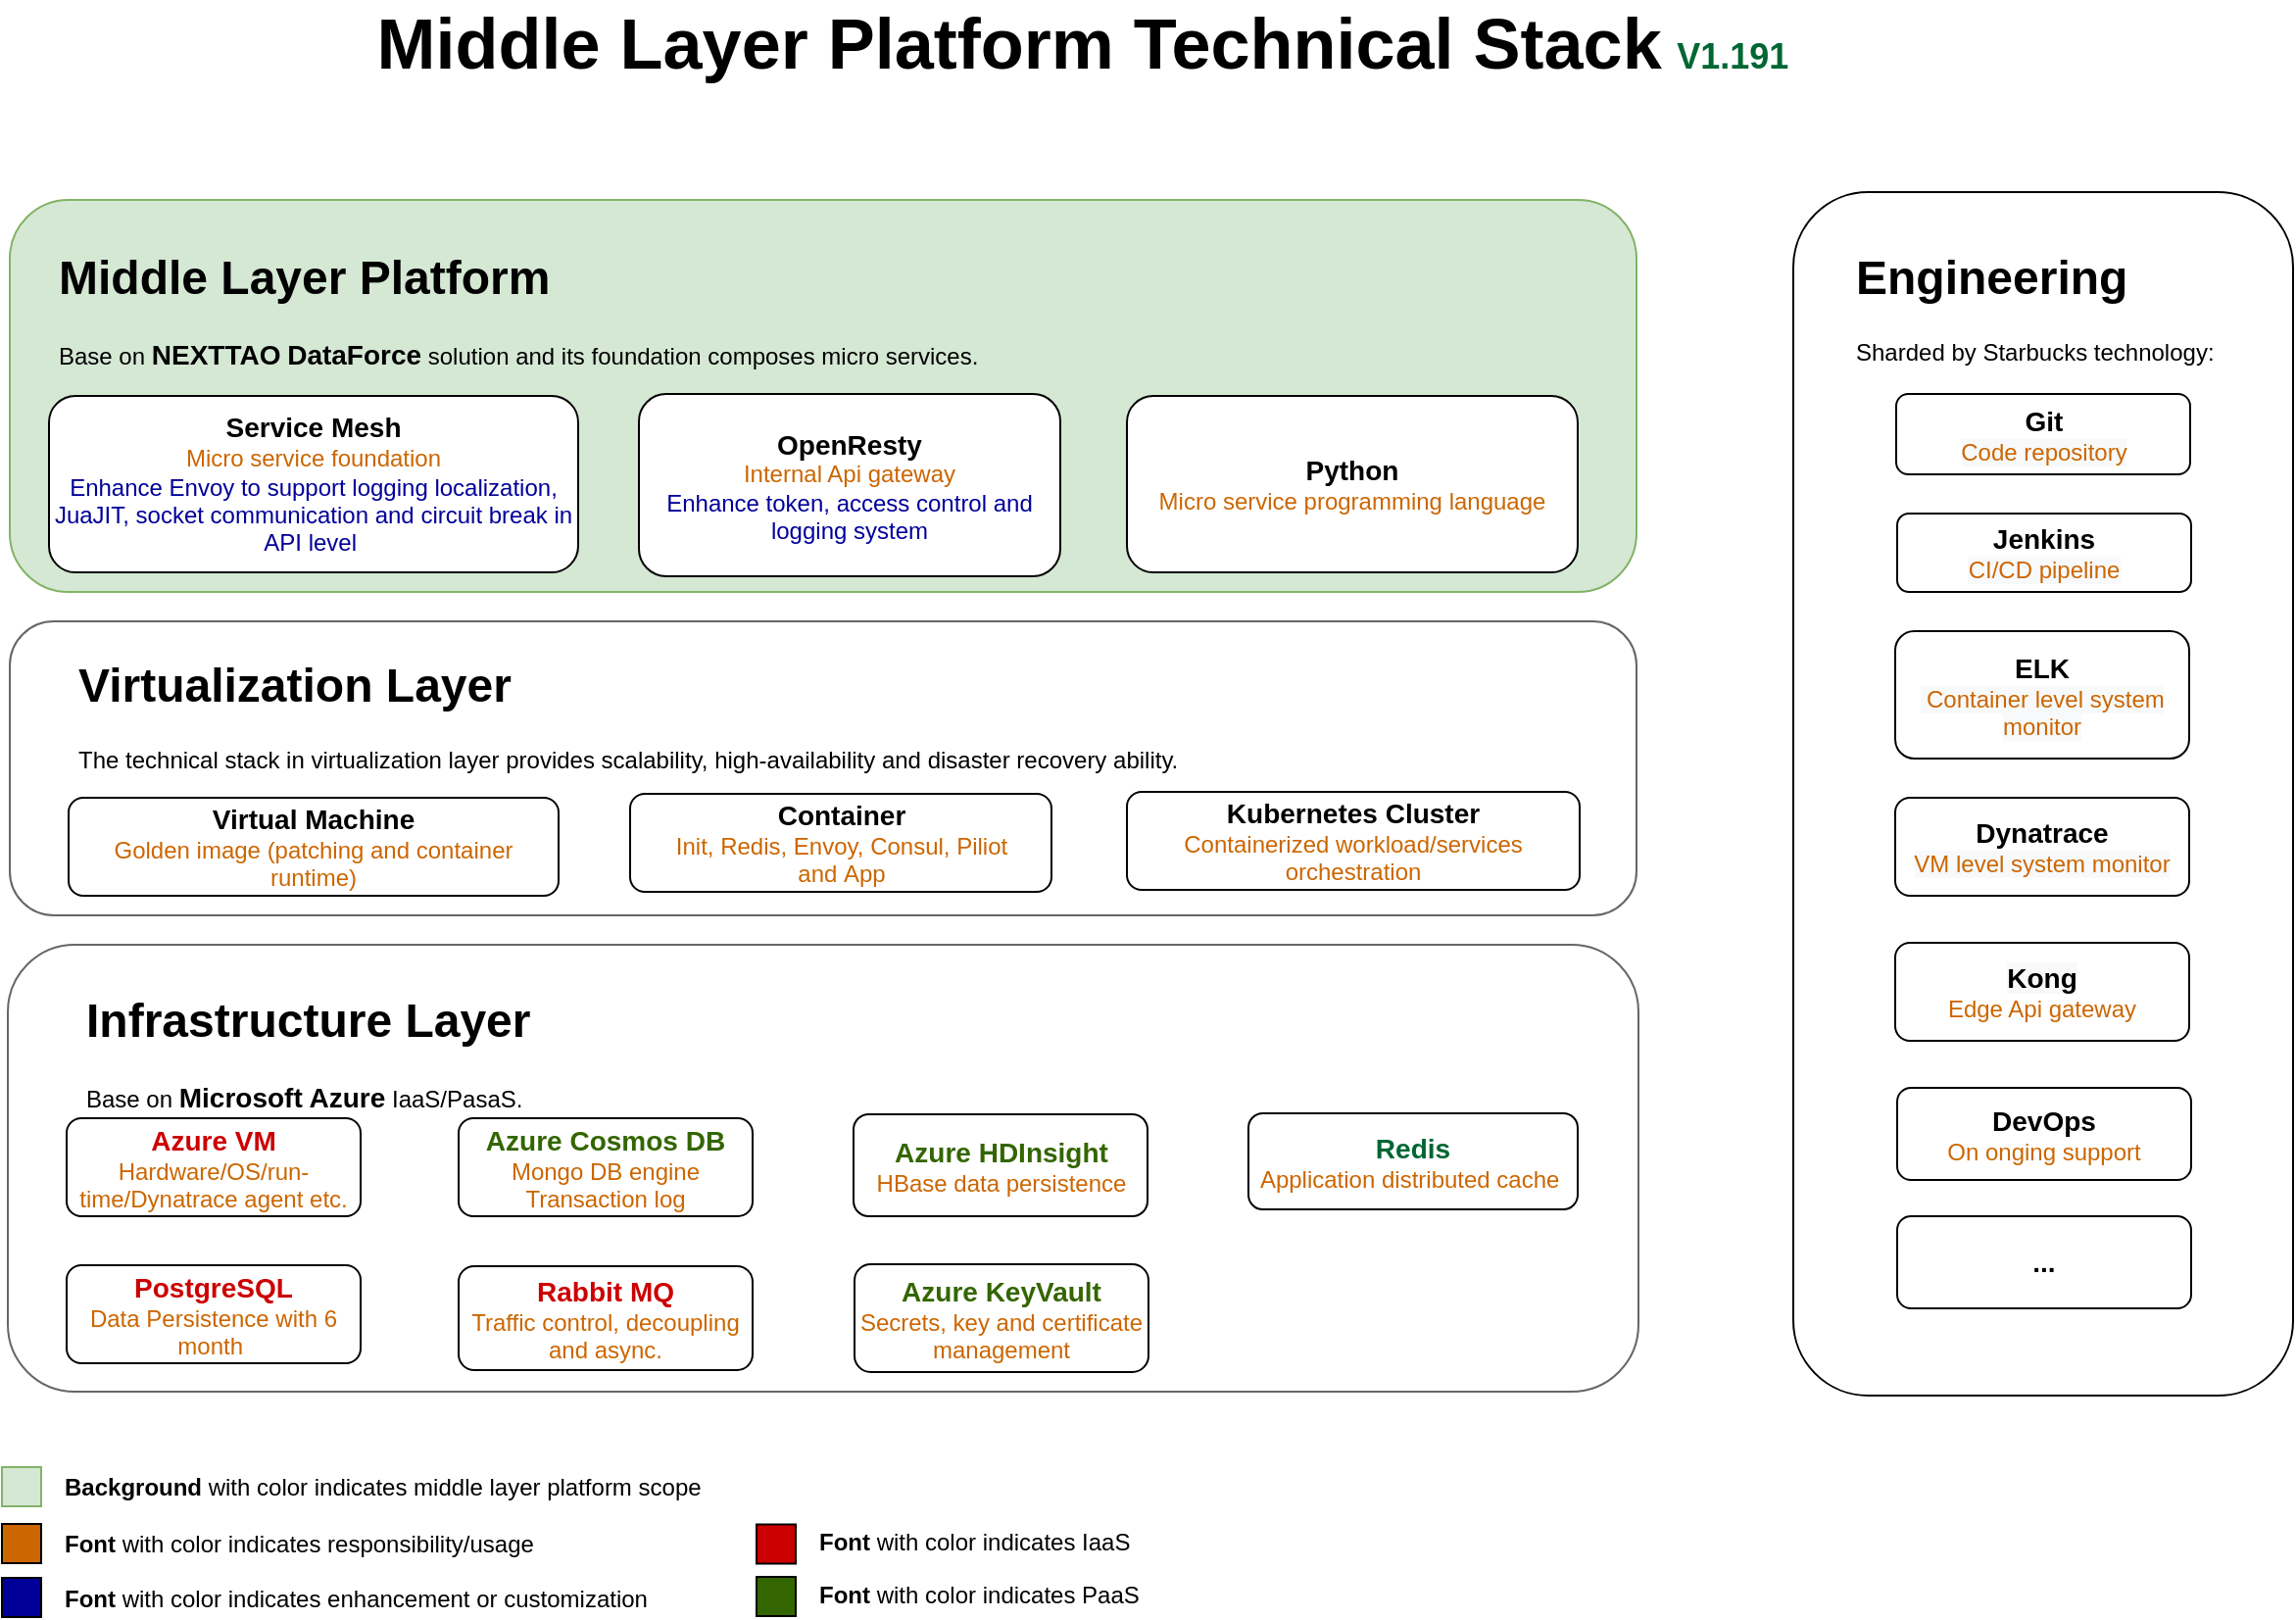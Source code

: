 <mxfile type="github" version="12.4.7" pages="3">
  <diagram id="yn5pNWhVfAMnaeWU7zpd" name="MLP - Technical Stack">
    <mxGraphModel grid="1" dx="1600" dy="832" gridSize="10" guides="1" tooltips="1" connect="1" arrows="1" fold="1" page="1" pageScale="1" pageWidth="827" pageHeight="1169" math="0" shadow="0">
      <root>
        <mxCell id="0"/>
        <mxCell id="1" parent="0"/>
        <mxCell id="L_p5e10sN1Be_Nf8V8Cr-1" value="" parent="1" style="rounded=1;whiteSpace=wrap;html=1;fillColor=#d5e8d4;strokeColor=#82b366;" vertex="1">
          <mxGeometry as="geometry" x="50" y="180" width="830" height="200"/>
        </mxCell>
        <mxCell id="L_p5e10sN1Be_Nf8V8Cr-2" value="&lt;h1&gt;Middle Layer Platform&lt;/h1&gt;&lt;p&gt;Base on &lt;b&gt;&lt;font style=&quot;font-size: 14px&quot;&gt;NEXTTAO&lt;/font&gt;&lt;/b&gt;&amp;nbsp;&lt;b&gt;&lt;font style=&quot;font-size: 14px&quot;&gt;DataForce&lt;/font&gt;&lt;/b&gt; solution and its foundation composes micro services.&amp;nbsp;&lt;/p&gt;" parent="1" style="text;html=1;strokeColor=none;fillColor=none;spacing=5;spacingTop=-20;whiteSpace=wrap;overflow=hidden;rounded=0;" vertex="1">
          <mxGeometry as="geometry" x="70" y="200" width="490" height="80"/>
        </mxCell>
        <mxCell id="L_p5e10sN1Be_Nf8V8Cr-3" value="&lt;span style=&quot;font-size: 14px&quot;&gt;&lt;b&gt;Service Mesh&lt;br&gt;&lt;/b&gt;&lt;/span&gt;&lt;font color=&quot;#cc6600&quot;&gt;Micro service foundation&lt;br&gt;&lt;/font&gt;&lt;font color=&quot;#000099&quot;&gt;Enhance Envoy to support logging localization, JuaJIT, socket communication and circuit break in API level&amp;nbsp;&lt;/font&gt;" parent="1" style="rounded=1;whiteSpace=wrap;html=1;" vertex="1">
          <mxGeometry as="geometry" x="70" y="280" width="270" height="90"/>
        </mxCell>
        <mxCell id="L_p5e10sN1Be_Nf8V8Cr-5" value="&lt;b&gt;&lt;font style=&quot;font-size: 14px&quot;&gt;OpenResty&lt;/font&gt;&lt;/b&gt;&lt;br&gt;&lt;font color=&quot;#cc6600&quot;&gt;Internal Api gateway&lt;/font&gt;&lt;br&gt;&lt;font color=&quot;#000099&quot;&gt;Enhance token, access control and logging system&lt;/font&gt;" parent="1" style="rounded=1;whiteSpace=wrap;html=1;" vertex="1">
          <mxGeometry as="geometry" x="371" y="279" width="215" height="93"/>
        </mxCell>
        <mxCell id="L_p5e10sN1Be_Nf8V8Cr-7" value="" parent="1" style="rounded=1;whiteSpace=wrap;html=1;fillColor=none;" vertex="1">
          <mxGeometry as="geometry" x="960" y="176" width="255" height="614"/>
        </mxCell>
        <mxCell id="L_p5e10sN1Be_Nf8V8Cr-8" value="&lt;h1&gt;Engineering&lt;/h1&gt;&lt;p&gt;Sharded by Starbucks technology:&lt;/p&gt;" parent="1" style="text;html=1;strokeColor=none;fillColor=none;spacing=5;spacingTop=-20;whiteSpace=wrap;overflow=hidden;rounded=0;" vertex="1">
          <mxGeometry as="geometry" x="987" y="200" width="200" height="70"/>
        </mxCell>
        <mxCell id="L_p5e10sN1Be_Nf8V8Cr-9" value="&lt;font style=&quot;font-size: 14px&quot;&gt;&lt;b&gt;ELK&lt;/b&gt;&lt;/font&gt;&lt;br&gt;&lt;span style=&quot;display: inline ; float: none ; background-color: rgb(248 , 249 , 250) ; color: rgb(204 , 102 , 0) ; font-family: &amp;#34;helvetica&amp;#34; ; font-size: 12px ; font-style: normal ; font-variant: normal ; font-weight: 400 ; letter-spacing: normal ; text-align: center ; text-decoration: none ; text-indent: 0px ; text-transform: none ; white-space: normal ; word-spacing: 0px&quot;&gt;&amp;nbsp;Container level system monitor&lt;/span&gt;" parent="1" style="rounded=1;whiteSpace=wrap;html=1;fillColor=none;" vertex="1">
          <mxGeometry as="geometry" x="1012" y="400" width="150" height="65"/>
        </mxCell>
        <mxCell id="L_p5e10sN1Be_Nf8V8Cr-10" value="&lt;font style=&quot;font-size: 14px&quot;&gt;&lt;b&gt;Dynatrace&lt;/b&gt;&lt;/font&gt;&lt;b&gt;&lt;/b&gt;&lt;br&gt;&lt;span style=&quot;display: inline ; float: none ; background-color: rgb(248 , 249 , 250) ; color: rgb(204 , 102 , 0) ; font-family: &amp;#34;helvetica&amp;#34; ; font-size: 12px ; font-style: normal ; font-variant: normal ; font-weight: 400 ; letter-spacing: normal ; text-align: center ; text-decoration: none ; text-indent: 0px ; text-transform: none ; white-space: normal ; word-spacing: 0px&quot;&gt;VM level system monitor&lt;/span&gt;" parent="1" style="rounded=1;whiteSpace=wrap;html=1;fillColor=none;" vertex="1">
          <mxGeometry as="geometry" x="1012" y="485" width="150" height="50"/>
        </mxCell>
        <mxCell id="L_p5e10sN1Be_Nf8V8Cr-11" value="" parent="1" style="rounded=1;whiteSpace=wrap;html=1;fillColor=none;strokeColor=#666666;fontColor=#333333;" vertex="1">
          <mxGeometry as="geometry" x="50" y="395" width="830" height="150"/>
        </mxCell>
        <mxCell id="L_p5e10sN1Be_Nf8V8Cr-12" value="" parent="1" style="rounded=1;whiteSpace=wrap;html=1;fillColor=none;strokeColor=#666666;" vertex="1">
          <mxGeometry as="geometry" x="49" y="560" width="832" height="228"/>
        </mxCell>
        <mxCell id="L_p5e10sN1Be_Nf8V8Cr-13" value="&lt;font style=&quot;font-size: 36px&quot;&gt;Middle Layer Platform Technical&amp;nbsp;Stack&lt;/font&gt;&lt;font&gt;&lt;font style=&quot;font-size: 28px&quot;&gt;&amp;nbsp;&lt;span style=&quot;color: rgb(0 , 102 , 51) ; font-size: 18px&quot;&gt;V&lt;/span&gt;&lt;/font&gt;&lt;font style=&quot;font-size: 18px&quot; color=&quot;#006633&quot;&gt;1.191&lt;/font&gt;&lt;br&gt;&lt;/font&gt;" parent="1" style="text;html=1;strokeColor=none;fillColor=none;align=center;verticalAlign=middle;whiteSpace=wrap;rounded=0;fontStyle=1" vertex="1">
          <mxGeometry as="geometry" x="120" y="90" width="955" height="20"/>
        </mxCell>
        <mxCell id="XpRdO_wsKDuu55zvrnwc-1" value="&lt;h1&gt;Virtualization Layer&lt;/h1&gt;&lt;p&gt;The technical stack in virtualization layer provides&amp;nbsp;scalability, high-availability and disaster recovery ability.&lt;/p&gt;" parent="1" style="text;html=1;strokeColor=none;fillColor=none;spacing=5;spacingTop=-20;whiteSpace=wrap;overflow=hidden;rounded=0;" vertex="1">
          <mxGeometry as="geometry" x="80" y="408" width="610" height="77"/>
        </mxCell>
        <mxCell id="XpRdO_wsKDuu55zvrnwc-2" value="&lt;b&gt;&lt;font style=&quot;font-size: 14px&quot;&gt;Virtual Machine&lt;/font&gt;&lt;/b&gt;&lt;br&gt;&lt;font color=&quot;#cc6600&quot;&gt;Golden image&lt;i style=&quot;font-weight: bold&quot;&gt;&amp;nbsp;&lt;/i&gt;(patching and container runtime)&lt;/font&gt;" parent="1" style="rounded=1;whiteSpace=wrap;html=1;" vertex="1">
          <mxGeometry as="geometry" x="80" y="485" width="250" height="50"/>
        </mxCell>
        <mxCell id="XpRdO_wsKDuu55zvrnwc-3" value="&lt;h1&gt;Infrastructure Layer&lt;/h1&gt;&lt;p&gt;Base on &lt;font style=&quot;font-size: 14px&quot;&gt;&lt;b&gt;Microsoft Azure&lt;/b&gt;&lt;/font&gt; IaaS/PasaS.&lt;/p&gt;" parent="1" style="text;html=1;strokeColor=none;fillColor=none;spacing=5;spacingTop=-20;whiteSpace=wrap;overflow=hidden;rounded=0;" vertex="1">
          <mxGeometry as="geometry" x="84" y="579" width="450" height="68"/>
        </mxCell>
        <mxCell id="XpRdO_wsKDuu55zvrnwc-4" value="&lt;font color=&quot;#cc0000&quot; style=&quot;font-size: 14px&quot;&gt;&lt;b&gt;Azure VM&lt;/b&gt;&lt;/font&gt;&lt;br&gt;&lt;font color=&quot;#cc6600&quot;&gt;Hardware/OS/run-time/Dynatrace agent etc.&lt;/font&gt;" parent="1" style="rounded=1;whiteSpace=wrap;html=1;fillColor=none;" vertex="1">
          <mxGeometry as="geometry" x="79" y="648.5" width="150" height="50"/>
        </mxCell>
        <mxCell id="XpRdO_wsKDuu55zvrnwc-5" value="&lt;font color=&quot;#336600&quot; style=&quot;font-size: 14px&quot;&gt;&lt;b&gt;Azure Cosmos DB&lt;/b&gt;&lt;/font&gt;&lt;br&gt;&lt;font color=&quot;#cc6600&quot;&gt;Mongo DB engine&lt;/font&gt;&lt;br&gt;&lt;font color=&quot;#cc6600&quot;&gt;Transaction log&lt;/font&gt;" parent="1" style="rounded=1;whiteSpace=wrap;html=1;fillColor=none;" vertex="1">
          <mxGeometry as="geometry" x="279" y="648.5" width="150" height="50"/>
        </mxCell>
        <mxCell id="XpRdO_wsKDuu55zvrnwc-6" value="&lt;font color=&quot;#336600&quot; style=&quot;font-size: 14px&quot;&gt;&lt;b&gt;Azure HDInsight&lt;/b&gt;&lt;/font&gt;&lt;br&gt;&lt;font color=&quot;#cc6600&quot;&gt;HBase data persistence&lt;/font&gt;" parent="1" style="rounded=1;whiteSpace=wrap;html=1;fillColor=none;" vertex="1">
          <mxGeometry as="geometry" x="480.5" y="646.5" width="150" height="52"/>
        </mxCell>
        <mxCell id="XpRdO_wsKDuu55zvrnwc-7" value="&lt;b&gt;&lt;font color=&quot;#336600&quot; style=&quot;font-size: 14px&quot;&gt;Azure KeyVault&lt;/font&gt;&lt;/b&gt;&lt;br&gt;&lt;font color=&quot;#cc6600&quot;&gt;Secrets, key and certificate management&lt;/font&gt;" parent="1" style="rounded=1;whiteSpace=wrap;html=1;fillColor=none;" vertex="1">
          <mxGeometry as="geometry" x="481" y="723" width="150" height="55"/>
        </mxCell>
        <mxCell id="TPeiZu6uO6-FCYARMxgd-2" value="&lt;font style=&quot;font-size: 14px&quot;&gt;&lt;b&gt;Container&lt;/b&gt;&lt;/font&gt;&lt;br&gt;&lt;font color=&quot;#cc6600&quot;&gt;Init, Redis,&amp;nbsp;Envoy,&amp;nbsp;&lt;/font&gt;&lt;span style=&quot;color: rgb(204 , 102 , 0)&quot;&gt;Consul, Piliot and&amp;nbsp;&lt;/span&gt;&lt;font color=&quot;#cc6600&quot;&gt;App&lt;/font&gt;" parent="1" style="rounded=1;whiteSpace=wrap;html=1;" vertex="1">
          <mxGeometry as="geometry" x="366.5" y="483" width="215" height="50"/>
        </mxCell>
        <mxCell id="TPeiZu6uO6-FCYARMxgd-3" value="&lt;font style=&quot;font-size: 14px&quot;&gt;&lt;b&gt;&lt;font color=&quot;#006633&quot;&gt;Redis&lt;/font&gt;&lt;br&gt;&lt;/b&gt;&lt;/font&gt;&lt;font color=&quot;#cc6600&quot; face=&quot;helvetica&quot;&gt;Application&amp;nbsp;distributed&amp;nbsp;cache&lt;/font&gt;&amp;nbsp;&lt;b&gt;&lt;/b&gt;" parent="1" style="rounded=1;whiteSpace=wrap;html=1;fillColor=none;" vertex="1">
          <mxGeometry as="geometry" x="682" y="646" width="168" height="49"/>
        </mxCell>
        <mxCell id="TPeiZu6uO6-FCYARMxgd-4" value="&lt;font color=&quot;#cc0000&quot; style=&quot;font-size: 14px&quot;&gt;&lt;b&gt;PostgreSQL&lt;/b&gt;&lt;/font&gt;&lt;br&gt;&lt;span style=&quot;text-align: center ; color: rgb(204 , 102 , 0) ; text-transform: none ; text-indent: 0px ; letter-spacing: normal ; font-family: &amp;#34;helvetica&amp;#34; ; font-size: 12px ; font-variant: normal ; word-spacing: 0px ; display: inline ; white-space: normal ; float: none&quot;&gt;&lt;span style=&quot;display: inline ; float: none ; color: rgb(204 , 102 , 0) ; font-family: &amp;#34;helvetica&amp;#34; ; font-size: 12px ; font-style: normal ; font-variant: normal ; font-weight: 400 ; letter-spacing: normal ; text-align: center ; text-decoration: none ; text-indent: 0px ; text-transform: none ; white-space: normal ; word-spacing: 0px&quot;&gt;Data Persistence with 6 month&amp;nbsp;&lt;/span&gt;&lt;/span&gt;" parent="1" style="rounded=1;whiteSpace=wrap;html=1;fillColor=none;" vertex="1">
          <mxGeometry as="geometry" x="79" y="723.5" width="150" height="50"/>
        </mxCell>
        <mxCell id="TPeiZu6uO6-FCYARMxgd-5" value="&lt;b&gt;&lt;font color=&quot;#cc0000&quot; style=&quot;font-size: 14px&quot;&gt;Rabbit MQ&lt;br&gt;&lt;/font&gt;&lt;/b&gt;&lt;font color=&quot;#cc6600&quot; face=&quot;helvetica&quot;&gt;Traffic control, decoupling and async.&lt;/font&gt;" parent="1" style="rounded=1;whiteSpace=wrap;html=1;fillColor=none;" vertex="1">
          <mxGeometry as="geometry" x="279" y="724" width="150" height="53"/>
        </mxCell>
        <mxCell id="TPeiZu6uO6-FCYARMxgd-6" value="&lt;b&gt;&lt;font style=&quot;font-size: 14px&quot;&gt;Kubernetes Cluster&lt;/font&gt;&lt;/b&gt;&lt;br&gt;&lt;font color=&quot;#cc6600&quot;&gt;Containerized workload/services orchestration&lt;/font&gt;" parent="1" style="rounded=1;whiteSpace=wrap;html=1;" vertex="1">
          <mxGeometry as="geometry" x="620" y="482" width="231" height="50"/>
        </mxCell>
        <mxCell id="TPeiZu6uO6-FCYARMxgd-10" value="&lt;b&gt;&lt;font style=&quot;font-size: 14px&quot;&gt;Python&lt;/font&gt;&lt;/b&gt;&lt;br&gt;&lt;font color=&quot;#cc6600&quot;&gt;Micro service programming language&lt;/font&gt;" parent="1" style="rounded=1;whiteSpace=wrap;html=1;" vertex="1">
          <mxGeometry as="geometry" x="620" y="280" width="230" height="90"/>
        </mxCell>
        <mxCell id="TPeiZu6uO6-FCYARMxgd-15" value="" parent="1" style="rounded=0;whiteSpace=wrap;html=1;fillColor=#CC6600;" vertex="1">
          <mxGeometry as="geometry" x="46" y="855.5" width="20" height="20"/>
        </mxCell>
        <mxCell id="TPeiZu6uO6-FCYARMxgd-16" value="" parent="1" style="rounded=0;whiteSpace=wrap;html=1;fillColor=#000099;" vertex="1">
          <mxGeometry as="geometry" x="46" y="883" width="20" height="20"/>
        </mxCell>
        <mxCell id="TPeiZu6uO6-FCYARMxgd-18" value="&lt;b&gt;Font &lt;/b&gt;with color indicates responsibility/usage" parent="1" style="text;html=1;strokeColor=none;fillColor=none;align=left;verticalAlign=middle;whiteSpace=wrap;rounded=0;" vertex="1">
          <mxGeometry as="geometry" x="76" y="855.5" width="270" height="20"/>
        </mxCell>
        <mxCell id="TPeiZu6uO6-FCYARMxgd-19" value="&lt;b&gt;Font&lt;/b&gt; with color indicates enhancement or customization" parent="1" style="text;html=1;strokeColor=none;fillColor=none;align=left;verticalAlign=middle;whiteSpace=wrap;rounded=0;" vertex="1">
          <mxGeometry as="geometry" x="76" y="883.5" width="305" height="20"/>
        </mxCell>
        <mxCell id="nO3LAVPIE8S7qI5vrqDk-5" value="" parent="1" style="rounded=0;whiteSpace=wrap;html=1;fillColor=#CC0000;" vertex="1">
          <mxGeometry as="geometry" x="431" y="855.75" width="20" height="20"/>
        </mxCell>
        <mxCell id="nO3LAVPIE8S7qI5vrqDk-6" value="&lt;b&gt;Font&lt;/b&gt; with color indicates IaaS" parent="1" style="text;html=1;strokeColor=none;fillColor=none;align=left;verticalAlign=middle;whiteSpace=wrap;rounded=0;" vertex="1">
          <mxGeometry as="geometry" x="461" y="855.25" width="169" height="20"/>
        </mxCell>
        <mxCell id="nO3LAVPIE8S7qI5vrqDk-9" value="" parent="1" style="rounded=0;whiteSpace=wrap;html=1;fillColor=#336600;" vertex="1">
          <mxGeometry as="geometry" x="431" y="882.5" width="20" height="20"/>
        </mxCell>
        <mxCell id="nO3LAVPIE8S7qI5vrqDk-10" value="&lt;b&gt;Font&lt;/b&gt; with color indicates PaaS" parent="1" style="text;html=1;strokeColor=none;fillColor=none;align=left;verticalAlign=middle;whiteSpace=wrap;rounded=0;" vertex="1">
          <mxGeometry as="geometry" x="461" y="882" width="305" height="20"/>
        </mxCell>
        <mxCell id="nO3LAVPIE8S7qI5vrqDk-11" value="&lt;b&gt;&lt;font style=&quot;font-size: 14px&quot;&gt;Git&lt;/font&gt;&lt;/b&gt;&lt;br&gt;&lt;span style=&quot;display: inline ; float: none ; background-color: rgb(248 , 249 , 250) ; color: rgb(204 , 102 , 0) ; font-family: &amp;#34;helvetica&amp;#34; ; font-size: 12px ; font-style: normal ; font-variant: normal ; font-weight: 400 ; letter-spacing: normal ; text-align: center ; text-decoration: none ; text-indent: 0px ; text-transform: none ; white-space: normal ; word-spacing: 0px&quot;&gt;Code repository&lt;/span&gt;" parent="1" style="rounded=1;whiteSpace=wrap;html=1;fillColor=none;" vertex="1">
          <mxGeometry as="geometry" x="1012.5" y="279" width="150" height="41"/>
        </mxCell>
        <mxCell id="nO3LAVPIE8S7qI5vrqDk-12" value="&lt;b&gt;&lt;font style=&quot;font-size: 14px&quot;&gt;Jenkins&lt;/font&gt;&lt;/b&gt;&lt;br&gt;&lt;span style=&quot;display: inline ; float: none ; background-color: rgb(248 , 249 , 250) ; color: rgb(204 , 102 , 0) ; font-family: &amp;#34;helvetica&amp;#34; ; font-size: 12px ; font-style: normal ; font-variant: normal ; font-weight: 400 ; letter-spacing: normal ; text-align: center ; text-decoration: none ; text-indent: 0px ; text-transform: none ; white-space: normal ; word-spacing: 0px&quot;&gt;CI/CD pipeline&lt;/span&gt;" parent="1" style="rounded=1;whiteSpace=wrap;html=1;fillColor=none;" vertex="1">
          <mxGeometry as="geometry" x="1013" y="340" width="150" height="40"/>
        </mxCell>
        <mxCell id="zd5kZjMcYwaHYKNUAhb1-1" value="&lt;span style=&quot;font-size: 14px&quot;&gt;&lt;b&gt;DevOps&lt;/b&gt;&lt;br&gt;&lt;/span&gt;&lt;font color=&quot;#cc6600&quot; face=&quot;helvetica&quot; style=&quot;font-size: 12px&quot;&gt;On onging support&lt;/font&gt;" parent="1" style="rounded=1;whiteSpace=wrap;html=1;fillColor=none;" vertex="1">
          <mxGeometry as="geometry" x="1013" y="633" width="150" height="47"/>
        </mxCell>
        <mxCell id="OdHl_k0M9Qm8LNJqaKVV-2" value="&lt;span style=&quot;display: inline ; float: none ; background-color: rgb(248 , 249 , 250) ; font-style: normal ; font-variant: normal ; letter-spacing: normal ; text-align: center ; text-decoration: none ; text-indent: 0px ; text-transform: none ; white-space: normal ; word-spacing: 0px ; font-size: 14px&quot;&gt;&lt;b&gt;Kong&lt;br&gt;&lt;/b&gt;&lt;/span&gt;&lt;font color=&quot;#cc6600&quot; face=&quot;helvetica&quot;&gt;Edge Api gateway&lt;/font&gt;" parent="1" style="rounded=1;whiteSpace=wrap;html=1;fillColor=none;" vertex="1">
          <mxGeometry as="geometry" x="1012" y="559" width="150" height="50"/>
        </mxCell>
        <mxCell id="OdHl_k0M9Qm8LNJqaKVV-3" value="" parent="1" style="rounded=0;whiteSpace=wrap;html=1;fillColor=#d5e8d4;strokeColor=#82b366;" vertex="1">
          <mxGeometry as="geometry" x="46" y="826.5" width="20" height="20"/>
        </mxCell>
        <mxCell id="OdHl_k0M9Qm8LNJqaKVV-4" value="&lt;b&gt;Background&amp;nbsp;&lt;/b&gt;with color indicates middle layer platform scope" parent="1" style="text;html=1;strokeColor=none;fillColor=none;align=left;verticalAlign=middle;whiteSpace=wrap;rounded=0;" vertex="1">
          <mxGeometry as="geometry" x="76" y="827" width="344" height="20"/>
        </mxCell>
        <mxCell id="UvKzKSf8NDpec65zv5if-1" value="&lt;span style=&quot;font-size: 14px&quot;&gt;&lt;b&gt;...&lt;/b&gt;&lt;/span&gt;" parent="1" style="rounded=1;whiteSpace=wrap;html=1;fillColor=none;" vertex="1">
          <mxGeometry as="geometry" x="1013" y="698.5" width="150" height="47"/>
        </mxCell>
      </root>
    </mxGraphModel>
  </diagram>
  <diagram id="Ov5KaGmn7GFCsjv4Rtxu" name="MLP - GenericCapacity">
    <mxGraphModel grid="1" dx="4081" dy="-337" gridSize="10" guides="1" tooltips="1" connect="1" arrows="1" fold="1" page="1" pageScale="1" pageWidth="827" pageHeight="1169" math="0" shadow="0">
      <root>
        <mxCell id="if6YyVIJnBXPyQxNlynv-0"/>
        <mxCell id="if6YyVIJnBXPyQxNlynv-1" parent="if6YyVIJnBXPyQxNlynv-0"/>
        <mxCell id="if6YyVIJnBXPyQxNlynv-4" value="" parent="if6YyVIJnBXPyQxNlynv-1" style="rounded=1;whiteSpace=wrap;html=1;dashed=1;fillColor=none;" vertex="1">
          <mxGeometry as="geometry" x="-2390" y="1500" width="1150" height="340"/>
        </mxCell>
        <mxCell id="if6YyVIJnBXPyQxNlynv-3" value="&lt;h1&gt;DataForce&lt;/h1&gt;&lt;p&gt;NEXTTAO DataForce unified commerce platform, meets the missing ingredient in successful retail&amp;nbsp;transformations, links to retail new world. It&#39;s flexible expansion with open system interfaces and&amp;nbsp; high computing power and flexibility.&lt;/p&gt;" parent="if6YyVIJnBXPyQxNlynv-1" style="text;html=1;strokeColor=none;fillColor=none;spacing=5;spacingTop=-20;whiteSpace=wrap;overflow=hidden;rounded=0;dashed=1;" vertex="1">
          <mxGeometry as="geometry" x="-2350" y="1540" width="620" height="100"/>
        </mxCell>
        <mxCell id="if6YyVIJnBXPyQxNlynv-7" value="&lt;h1&gt;Platform&lt;/h1&gt;&lt;p&gt;I&lt;span&gt;ncludes security system, operation, monitoring system and data access mechanism.&lt;/span&gt;&lt;/p&gt;" parent="if6YyVIJnBXPyQxNlynv-1" style="text;html=1;strokeColor=none;fillColor=none;spacing=5;spacingTop=-20;whiteSpace=wrap;overflow=hidden;rounded=0;dashed=1;" vertex="1">
          <mxGeometry as="geometry" x="-2375" y="1380" width="400" height="90"/>
        </mxCell>
        <mxCell id="if6YyVIJnBXPyQxNlynv-8" value="&lt;font style=&quot;font-size: 12px&quot;&gt;&lt;b&gt;&lt;font&gt;NXGW&lt;/font&gt;&lt;/b&gt;&lt;/font&gt;&lt;br&gt;Api Gateway&amp;nbsp;&lt;br&gt;&lt;font color=&quot;#cc6600&quot;&gt;接口注册&lt;/font&gt;&lt;br&gt;&lt;font color=&quot;#005700&quot;&gt;访问鉴权&lt;/font&gt;&lt;br&gt;&lt;font color=&quot;#cc6600&quot;&gt;映射转换&lt;/font&gt;&lt;br&gt;&lt;font color=&quot;#cc6600&quot;&gt;参数过滤&lt;/font&gt;&lt;br&gt;&lt;font color=&quot;#cc6600&quot;&gt;签名校验&lt;/font&gt;&lt;br&gt;&lt;font color=&quot;#cc6600&quot;&gt;业务过滤&lt;/font&gt;" parent="if6YyVIJnBXPyQxNlynv-1" style="rounded=1;whiteSpace=wrap;html=1;fillColor=none;" vertex="1">
          <mxGeometry as="geometry" x="-2350" y="1650" width="120" height="150"/>
        </mxCell>
        <mxCell id="if6YyVIJnBXPyQxNlynv-9" value="&lt;b&gt;NXSS&lt;/b&gt;&lt;br&gt;Subscription&amp;nbsp;Service&lt;br&gt;&lt;font color=&quot;#cc6600&quot;&gt;Event&amp;nbsp;registration&lt;br&gt;subscription and&amp;nbsp;distribution&lt;br&gt;&lt;/font&gt;" parent="if6YyVIJnBXPyQxNlynv-1" style="rounded=1;whiteSpace=wrap;html=1;fillColor=none;" vertex="1">
          <mxGeometry as="geometry" x="-2210" y="1650" width="120" height="150"/>
        </mxCell>
        <mxCell id="if6YyVIJnBXPyQxNlynv-12" value="&lt;b&gt;NXMS(To be)&lt;br&gt;&lt;/b&gt;&lt;font color=&quot;#cc6600&quot;&gt;Message&amp;nbsp;Service&lt;/font&gt;&lt;br&gt;&lt;font color=&quot;#cc6600&quot;&gt;消息管理&lt;br&gt;队列管理&lt;br&gt;消息跟踪&lt;/font&gt;" parent="if6YyVIJnBXPyQxNlynv-1" style="rounded=1;whiteSpace=wrap;html=1;fillColor=none;" vertex="1">
          <mxGeometry as="geometry" x="-1910" y="1650" width="120" height="150"/>
        </mxCell>
        <mxCell id="if6YyVIJnBXPyQxNlynv-14" value="&lt;b&gt;NXMC/UI&lt;/b&gt;&lt;br&gt;&lt;font color=&quot;#cc6600&quot;&gt;Management&amp;nbsp;&lt;br&gt;Console&lt;/font&gt;" parent="if6YyVIJnBXPyQxNlynv-1" style="rounded=1;whiteSpace=wrap;html=1;fillColor=none;" vertex="1">
          <mxGeometry as="geometry" x="-1630" y="1650" width="120" height="150"/>
        </mxCell>
        <mxCell id="if6YyVIJnBXPyQxNlynv-17" value="&lt;b&gt;NXSF&lt;/b&gt;&lt;br&gt;&lt;font color=&quot;#cc6600&quot;&gt;Service Framework&lt;/font&gt;" parent="if6YyVIJnBXPyQxNlynv-1" style="rounded=1;whiteSpace=wrap;html=1;fillColor=none;" vertex="1">
          <mxGeometry as="geometry" x="-1767" y="1650" width="120" height="150"/>
        </mxCell>
        <mxCell id="9A_JHllT9gJcdTWUzOgi-0" value="" parent="if6YyVIJnBXPyQxNlynv-1" style="rounded=0;whiteSpace=wrap;html=1;fillColor=#fad9d5;strokeColor=#ae4132;" vertex="1">
          <mxGeometry as="geometry" x="-2387" y="1862" width="20" height="20"/>
        </mxCell>
        <mxCell id="9A_JHllT9gJcdTWUzOgi-1" value="&lt;b&gt;Manage service hosted with MNode type&lt;/b&gt;" parent="if6YyVIJnBXPyQxNlynv-1" style="text;html=1;strokeColor=none;fillColor=none;align=left;verticalAlign=middle;whiteSpace=wrap;rounded=0;" vertex="1">
          <mxGeometry as="geometry" x="-2357" y="1862" width="237" height="20"/>
        </mxCell>
        <mxCell id="V0yXFhvIlvDSQKaOBjGe-0" value="" parent="if6YyVIJnBXPyQxNlynv-1" style="rounded=0;whiteSpace=wrap;html=1;fillColor=none;" vertex="1">
          <mxGeometry as="geometry" x="-2080" y="1923" width="20" height="20"/>
        </mxCell>
        <mxCell id="V0yXFhvIlvDSQKaOBjGe-1" value="&lt;b&gt;Currently unused&amp;nbsp;ability&lt;/b&gt;" parent="if6YyVIJnBXPyQxNlynv-1" style="text;html=1;strokeColor=none;fillColor=none;align=left;verticalAlign=middle;whiteSpace=wrap;rounded=0;" vertex="1">
          <mxGeometry as="geometry" x="-2050" y="1923" width="140" height="20"/>
        </mxCell>
        <mxCell id="V0yXFhvIlvDSQKaOBjGe-2" value="" parent="if6YyVIJnBXPyQxNlynv-1" style="rounded=0;whiteSpace=wrap;html=1;fillColor=#e51400;strokeColor=#B20000;fontColor=#ffffff;" vertex="1">
          <mxGeometry as="geometry" x="-2387" y="1922" width="20" height="20"/>
        </mxCell>
        <mxCell id="V0yXFhvIlvDSQKaOBjGe-3" value="&lt;b&gt;Python&lt;/b&gt;" parent="if6YyVIJnBXPyQxNlynv-1" style="text;html=1;strokeColor=none;fillColor=none;align=left;verticalAlign=middle;whiteSpace=wrap;rounded=0;" vertex="1">
          <mxGeometry as="geometry" x="-2355.6" y="1922" width="48.6" height="20"/>
        </mxCell>
        <mxCell id="m5pqhvJofG99Qe47nL18-1" value="" parent="if6YyVIJnBXPyQxNlynv-1" style="rounded=0;whiteSpace=wrap;html=1;fillColor=#b0e3e6;strokeColor=#0e8088;" vertex="1">
          <mxGeometry as="geometry" x="-2387" y="1892" width="20" height="20"/>
        </mxCell>
        <mxCell id="m5pqhvJofG99Qe47nL18-2" value="&lt;b&gt;Business service hosted with BNode type&lt;/b&gt;" parent="if6YyVIJnBXPyQxNlynv-1" style="text;html=1;strokeColor=none;fillColor=none;align=left;verticalAlign=middle;whiteSpace=wrap;rounded=0;" vertex="1">
          <mxGeometry as="geometry" x="-2357" y="1892" width="257" height="20"/>
        </mxCell>
        <mxCell id="m5pqhvJofG99Qe47nL18-3" value="&lt;b&gt;NXUSER&lt;/b&gt;&lt;br&gt;&lt;font color=&quot;#cc6600&quot;&gt;User&amp;nbsp;Administration&lt;/font&gt;" parent="if6YyVIJnBXPyQxNlynv-1" style="rounded=1;whiteSpace=wrap;html=1;fillColor=none;" vertex="1">
          <mxGeometry as="geometry" x="-2060" y="1650" width="120" height="150"/>
        </mxCell>
        <mxCell id="9DTVmsYhx-NUPEADTKaE-4" value="" parent="if6YyVIJnBXPyQxNlynv-1" style="rounded=0;whiteSpace=wrap;html=1;fillColor=#fad9d5;strokeColor=#ae4132;" vertex="1">
          <mxGeometry as="geometry" x="-2340" y="1777" width="10" height="10"/>
        </mxCell>
        <mxCell id="9DTVmsYhx-NUPEADTKaE-6" value="" parent="if6YyVIJnBXPyQxNlynv-1" style="rounded=0;whiteSpace=wrap;html=1;fillColor=#fad9d5;strokeColor=#ae4132;" vertex="1">
          <mxGeometry as="geometry" x="-2050" y="1777.4" width="10" height="10"/>
        </mxCell>
        <mxCell id="9DTVmsYhx-NUPEADTKaE-7" value="" parent="if6YyVIJnBXPyQxNlynv-1" style="rounded=0;whiteSpace=wrap;html=1;fillColor=#fad9d5;strokeColor=#ae4132;" vertex="1">
          <mxGeometry as="geometry" x="-2200" y="1777.4" width="10" height="10"/>
        </mxCell>
        <mxCell id="9DTVmsYhx-NUPEADTKaE-10" value="" parent="if6YyVIJnBXPyQxNlynv-1" style="rounded=0;whiteSpace=wrap;html=1;fillColor=#fad9d5;strokeColor=#ae4132;" vertex="1">
          <mxGeometry as="geometry" x="-1620" y="1780" width="10" height="10"/>
        </mxCell>
        <mxCell id="9DTVmsYhx-NUPEADTKaE-12" value="" parent="if6YyVIJnBXPyQxNlynv-1" style="rounded=0;whiteSpace=wrap;html=1;fillColor=#fad7ac;strokeColor=#b46504;" vertex="1">
          <mxGeometry as="geometry" x="-2080" y="1862" width="20" height="20"/>
        </mxCell>
        <mxCell id="9DTVmsYhx-NUPEADTKaE-14" value="&lt;b&gt;Customize module&lt;/b&gt;" parent="if6YyVIJnBXPyQxNlynv-1" style="text;html=1;strokeColor=none;fillColor=none;align=left;verticalAlign=middle;whiteSpace=wrap;rounded=0;" vertex="1">
          <mxGeometry as="geometry" x="-2048.6" y="1862" width="208.6" height="20"/>
        </mxCell>
        <mxCell id="9DTVmsYhx-NUPEADTKaE-15" value="" parent="if6YyVIJnBXPyQxNlynv-1" style="rounded=0;whiteSpace=wrap;html=1;fillColor=#fad7ac;strokeColor=#b46504;" vertex="1">
          <mxGeometry as="geometry" x="-1757" y="1780" width="10" height="10"/>
        </mxCell>
        <mxCell id="9DTVmsYhx-NUPEADTKaE-16" value="" parent="if6YyVIJnBXPyQxNlynv-1" style="rounded=0;whiteSpace=wrap;html=1;fillColor=#fad7ac;strokeColor=#b46504;" vertex="1">
          <mxGeometry as="geometry" x="-2340" y="1760" width="10" height="10"/>
        </mxCell>
        <mxCell id="9DTVmsYhx-NUPEADTKaE-18" value="" parent="if6YyVIJnBXPyQxNlynv-1" style="rounded=0;whiteSpace=wrap;html=1;fillColor=#e51400;strokeColor=#B20000;fontColor=#ffffff;" vertex="1">
          <mxGeometry as="geometry" x="-1901.4" y="1777" width="10" height="10"/>
        </mxCell>
        <mxCell id="jILci8pnGEforQqxy8rW-0" value="" parent="if6YyVIJnBXPyQxNlynv-1" style="rounded=0;whiteSpace=wrap;html=1;fillColor=#005700;strokeColor=#005700;fontColor=#ffffff;" vertex="1">
          <mxGeometry as="geometry" x="-2180" y="1777.4" width="10" height="10"/>
        </mxCell>
        <mxCell id="jILci8pnGEforQqxy8rW-1" value="" parent="if6YyVIJnBXPyQxNlynv-1" style="rounded=0;whiteSpace=wrap;html=1;fillColor=#e51400;strokeColor=#B20000;fontColor=#ffffff;" vertex="1">
          <mxGeometry as="geometry" x="-2030" y="1777" width="10" height="10"/>
        </mxCell>
        <mxCell id="jILci8pnGEforQqxy8rW-2" value="" parent="if6YyVIJnBXPyQxNlynv-1" style="rounded=0;whiteSpace=wrap;html=1;fillColor=#e51400;strokeColor=#B20000;fontColor=#ffffff;" vertex="1">
          <mxGeometry as="geometry" x="-1600" y="1780" width="10" height="10"/>
        </mxCell>
        <mxCell id="72LLLYNdLgbvDFKiSaO9-0" value="" parent="if6YyVIJnBXPyQxNlynv-1" style="rounded=0;whiteSpace=wrap;html=1;fillColor=#6d8764;strokeColor=#3A5431;fontColor=#ffffff;" vertex="1">
          <mxGeometry as="geometry" x="-2080" y="1892" width="20" height="20"/>
        </mxCell>
        <mxCell id="72LLLYNdLgbvDFKiSaO9-1" value="&lt;b&gt;Generic capacity&lt;/b&gt;" parent="if6YyVIJnBXPyQxNlynv-1" style="text;html=1;strokeColor=none;fillColor=none;align=left;verticalAlign=middle;whiteSpace=wrap;rounded=0;" vertex="1">
          <mxGeometry as="geometry" x="-2048.6" y="1892" width="108.6" height="20"/>
        </mxCell>
        <mxCell id="r1-AywkJffbjUskdVEsl-4" value="" parent="if6YyVIJnBXPyQxNlynv-1" style="rounded=0;whiteSpace=wrap;html=1;fillColor=#CC6600;" vertex="1">
          <mxGeometry as="geometry" x="-1860" y="1862" width="20" height="20"/>
        </mxCell>
        <mxCell id="r1-AywkJffbjUskdVEsl-5" value="&lt;b&gt;Font &lt;/b&gt;with color indicates responsibility/usage" parent="if6YyVIJnBXPyQxNlynv-1" style="text;html=1;strokeColor=none;fillColor=none;align=left;verticalAlign=middle;whiteSpace=wrap;rounded=0;" vertex="1">
          <mxGeometry as="geometry" x="-1830" y="1862" width="270" height="20"/>
        </mxCell>
        <mxCell id="5xzyXLR6x9Otp3iRNKdM-0" value="" parent="if6YyVIJnBXPyQxNlynv-1" style="rounded=0;whiteSpace=wrap;html=1;fillColor=#005700;strokeColor=#005700;fontColor=#ffffff;" vertex="1">
          <mxGeometry as="geometry" x="-2340" y="1742" width="10" height="10"/>
        </mxCell>
        <mxCell id="5xzyXLR6x9Otp3iRNKdM-1" value="" parent="if6YyVIJnBXPyQxNlynv-1" style="rounded=0;whiteSpace=wrap;html=1;fillColor=#005700;strokeColor=#005700;fontColor=#ffffff;" vertex="1">
          <mxGeometry as="geometry" x="-2010" y="1776" width="10" height="10"/>
        </mxCell>
        <mxCell id="5xzyXLR6x9Otp3iRNKdM-2" value="" parent="if6YyVIJnBXPyQxNlynv-1" style="rounded=0;whiteSpace=wrap;html=1;fillColor=#005700;strokeColor=#005700;fontColor=#ffffff;" vertex="1">
          <mxGeometry as="geometry" x="-1580" y="1780" width="10" height="10"/>
        </mxCell>
        <mxCell id="_UN9psQVRW2VLj98FyhY-0" value="&lt;font style=&quot;font-size: 36px&quot;&gt;Middle Layer Platform Generic Capacity&lt;/font&gt;&lt;font&gt;&lt;font style=&quot;font-size: 28px&quot;&gt; &lt;span style=&quot;color: rgb(0 , 102 , 51) ; font-size: 18px&quot;&gt;V&lt;/span&gt;&lt;/font&gt;&lt;font color=&quot;#006633&quot; style=&quot;font-size: 18px&quot;&gt;1.191&lt;/font&gt;&lt;br&gt;&lt;/font&gt;" parent="if6YyVIJnBXPyQxNlynv-1" style="text;html=1;strokeColor=none;fillColor=none;align=center;verticalAlign=middle;whiteSpace=wrap;rounded=0;fontStyle=1" vertex="1">
          <mxGeometry as="geometry" x="-2390" y="1330" width="955" height="20"/>
        </mxCell>
      </root>
    </mxGraphModel>
  </diagram>
  <diagram id="Tut4Ts_Ti7s6YpCFAIqK" name="MLP - Service Mesh">
    <mxGraphModel grid="1" dx="7629" dy="1387" gridSize="10" guides="1" tooltips="1" connect="1" arrows="1" fold="1" page="1" pageScale="1" pageWidth="827" pageHeight="1169" math="0" shadow="0">
      <root>
        <mxCell id="v-42FwTyYBXh3zRywSzZ-0"/>
        <mxCell id="v-42FwTyYBXh3zRywSzZ-1" parent="v-42FwTyYBXh3zRywSzZ-0"/>
        <mxCell id="5IuD1MmCg2x2xrxmYW2d-82" value="c" parent="v-42FwTyYBXh3zRywSzZ-1" style="rounded=1;whiteSpace=wrap;html=1;dashed=1;fillColor=none;" vertex="1">
          <mxGeometry as="geometry" x="-4390" y="600" width="3210" height="1120"/>
        </mxCell>
        <mxCell id="5IuD1MmCg2x2xrxmYW2d-76" value="" parent="v-42FwTyYBXh3zRywSzZ-1" style="rounded=1;whiteSpace=wrap;html=1;dashed=1;fillColor=#d5e8d4;strokeColor=#82b366;strokeWidth=3;opacity=30;" vertex="1">
          <mxGeometry as="geometry" x="-4315" y="770" width="1930" height="900"/>
        </mxCell>
        <mxCell id="KkwRUlRW4DE2ayYE_gJz-0" value="" parent="v-42FwTyYBXh3zRywSzZ-1" style="rounded=1;whiteSpace=wrap;html=1;dashed=1;fillColor=none;" vertex="1">
          <mxGeometry as="geometry" x="-4270" y="830" width="3010" height="360"/>
        </mxCell>
        <mxCell id="59g927ZVyO9MHCEvNIHn-4" value="" parent="v-42FwTyYBXh3zRywSzZ-1" style="rounded=1;whiteSpace=wrap;html=1;fillColor=none;strokeColor=#0000FF;fontColor=#333333;glass=0;" vertex="1">
          <mxGeometry as="geometry" x="-2230" y="999" width="315" height="155"/>
        </mxCell>
        <mxCell id="5IuD1MmCg2x2xrxmYW2d-14" value="" parent="v-42FwTyYBXh3zRywSzZ-1" style="rounded=1;whiteSpace=wrap;html=1;fillColor=#dae8fc;strokeColor=#6c8ebf;dashed=1;strokeWidth=3;opacity=25;" vertex="1">
          <mxGeometry as="geometry" x="-1700" y="770" width="390" height="400"/>
        </mxCell>
        <mxCell id="5IuD1MmCg2x2xrxmYW2d-78" value="" parent="v-42FwTyYBXh3zRywSzZ-1" style="rounded=1;whiteSpace=wrap;html=1;fillColor=none;strokeColor=#0000FF;fontColor=#333333;" vertex="1">
          <mxGeometry as="geometry" x="-1660" y="998.54" width="310" height="150"/>
        </mxCell>
        <mxCell id="5IuD1MmCg2x2xrxmYW2d-70" value="" parent="v-42FwTyYBXh3zRywSzZ-1" style="rounded=1;whiteSpace=wrap;html=1;dashed=1;fillColor=none;" vertex="1">
          <mxGeometry as="geometry" x="-4270" y="1245" width="3000" height="360"/>
        </mxCell>
        <mxCell id="5IuD1MmCg2x2xrxmYW2d-31" value="" parent="v-42FwTyYBXh3zRywSzZ-1" style="endArrow=openThin;html=1;strokeWidth=6;strokeColor=#7EA6E0;exitX=0.75;exitY=1;exitDx=0;exitDy=0;endFill=0;" edge="1">
          <mxGeometry as="geometry" width="50" height="50" relative="1">
            <mxPoint as="sourcePoint" x="-3645" y="1118"/>
            <mxPoint as="targetPoint" x="-3645" y="1218"/>
          </mxGeometry>
        </mxCell>
        <mxCell id="fuctZNiU73Y8-EYFF_BW-0" value="" parent="v-42FwTyYBXh3zRywSzZ-1" style="rounded=1;whiteSpace=wrap;html=1;fillColor=none;strokeColor=#0000FF;fontColor=#333333;" vertex="1">
          <mxGeometry as="geometry" x="-4225" y="899.42" width="315" height="250"/>
        </mxCell>
        <mxCell id="fuctZNiU73Y8-EYFF_BW-1" value="&lt;h1&gt;&lt;font style=&quot;font-size: 18px&quot;&gt;Manage Node&lt;/font&gt;&lt;/h1&gt;" parent="v-42FwTyYBXh3zRywSzZ-1" style="text;html=1;strokeColor=none;fillColor=none;spacing=5;spacingTop=-20;whiteSpace=wrap;overflow=hidden;rounded=0;" vertex="1">
          <mxGeometry as="geometry" x="-4190" y="919.42" width="180" height="40"/>
        </mxCell>
        <mxCell id="fuctZNiU73Y8-EYFF_BW-11" value="&lt;span style=&quot;font-size: 14px&quot;&gt;&lt;b&gt;Side&amp;nbsp;Car&lt;/b&gt;&lt;/span&gt;" parent="v-42FwTyYBXh3zRywSzZ-1" style="rounded=1;whiteSpace=wrap;html=1;fillColor=#b1ddf0;strokeColor=#10739e;" vertex="1">
          <mxGeometry as="geometry" x="-4192.5" y="1060" width="250" height="60"/>
        </mxCell>
        <mxCell id="fuctZNiU73Y8-EYFF_BW-12" value="&lt;b&gt;&lt;font style=&quot;font-size: 24px&quot;&gt;NXGW&lt;/font&gt;&lt;/b&gt;" parent="v-42FwTyYBXh3zRywSzZ-1" style="rounded=1;whiteSpace=wrap;html=1;fillColor=none;" vertex="1">
          <mxGeometry as="geometry" x="-4192.5" y="1000" width="250" height="60"/>
        </mxCell>
        <mxCell id="KkwRUlRW4DE2ayYE_gJz-2" value="&lt;h1&gt;Kubernetes Cluster&amp;nbsp;&lt;/h1&gt;&lt;p&gt;Lorem ipsum dolor sit amet, consectetur adipisicing elit, sed do eiusmod tempor incididunt ut labore et dolore magna aliqua.&lt;/p&gt;" parent="v-42FwTyYBXh3zRywSzZ-1" style="text;html=1;strokeColor=none;fillColor=none;spacing=5;spacingTop=-20;whiteSpace=wrap;overflow=hidden;rounded=0;dashed=1;" vertex="1">
          <mxGeometry as="geometry" x="-4250" y="660" width="480" height="81.17"/>
        </mxCell>
        <mxCell id="rbOIbCXiGMu_ZCWFEF7j-0" value="" parent="v-42FwTyYBXh3zRywSzZ-1" style="rounded=1;whiteSpace=wrap;html=1;fillColor=#b1ddf0;strokeColor=#10739e;" vertex="1">
          <mxGeometry as="geometry" x="-4800" y="770" width="290" height="390.46"/>
        </mxCell>
        <mxCell id="rbOIbCXiGMu_ZCWFEF7j-1" value="&lt;h1&gt;Side&amp;nbsp;Car&lt;/h1&gt;&lt;p&gt;Lorem ipsum dolor sit amet, consectetur adipisicing elit, sed do eiusmod tempor incididunt ut labore et dolore magna aliqua.&lt;/p&gt;" parent="v-42FwTyYBXh3zRywSzZ-1" style="text;html=1;strokeColor=none;fillColor=none;spacing=5;spacingTop=-20;whiteSpace=wrap;overflow=hidden;rounded=0;" vertex="1">
          <mxGeometry as="geometry" x="-4780" y="800" width="190" height="110"/>
        </mxCell>
        <mxCell id="rbOIbCXiGMu_ZCWFEF7j-2" value="&lt;span style=&quot;font-size: 14px&quot;&gt;&lt;b&gt;Init Container&lt;/b&gt;&lt;br&gt;&lt;font color=&quot;#cc6600&quot;&gt;Use shell to init iptalbes&lt;/font&gt;&lt;br&gt;&lt;/span&gt;" parent="v-42FwTyYBXh3zRywSzZ-1" style="rounded=1;whiteSpace=wrap;html=1;" vertex="1">
          <mxGeometry as="geometry" x="-4780" y="930.23" width="250" height="50"/>
        </mxCell>
        <mxCell id="rbOIbCXiGMu_ZCWFEF7j-3" value="&lt;span style=&quot;font-size: 14px&quot;&gt;&lt;b&gt;Redis&lt;br&gt;用于support 当前 Enovy&lt;br&gt;&lt;/b&gt;&lt;/span&gt;" parent="v-42FwTyYBXh3zRywSzZ-1" style="rounded=1;whiteSpace=wrap;html=1;" vertex="1">
          <mxGeometry as="geometry" x="-4780" y="1000.23" width="250" height="50"/>
        </mxCell>
        <mxCell id="rbOIbCXiGMu_ZCWFEF7j-4" value="&lt;span style=&quot;font-size: 14px&quot;&gt;&lt;b&gt;Custom Envoy&lt;br&gt;&lt;/b&gt;&lt;/span&gt;" parent="v-42FwTyYBXh3zRywSzZ-1" style="rounded=1;whiteSpace=wrap;html=1;" vertex="1">
          <mxGeometry as="geometry" x="-4780" y="1070.23" width="250" height="50"/>
        </mxCell>
        <mxCell id="5IuD1MmCg2x2xrxmYW2d-15" value="&lt;h1&gt;&lt;font color=&quot;#3399ff&quot; style=&quot;font-size: 26px&quot;&gt;Control Plane&lt;/font&gt;&lt;/h1&gt;" parent="v-42FwTyYBXh3zRywSzZ-1" style="text;html=1;strokeColor=none;fillColor=none;spacing=5;spacingTop=-20;whiteSpace=wrap;overflow=hidden;rounded=0;" vertex="1">
          <mxGeometry as="geometry" x="-1670" y="835" width="180" height="40"/>
        </mxCell>
        <mxCell id="5IuD1MmCg2x2xrxmYW2d-18" value="" parent="v-42FwTyYBXh3zRywSzZ-1" style="rounded=1;whiteSpace=wrap;html=1;fillColor=none;strokeColor=#0000FF;fontColor=#333333;" vertex="1">
          <mxGeometry as="geometry" x="-4225" y="1280" width="315" height="260"/>
        </mxCell>
        <mxCell id="5IuD1MmCg2x2xrxmYW2d-19" value="&lt;h1&gt;Business Node&lt;/h1&gt;" parent="v-42FwTyYBXh3zRywSzZ-1" style="text;html=1;strokeColor=none;fillColor=none;spacing=5;spacingTop=-20;whiteSpace=wrap;overflow=hidden;rounded=0;" vertex="1">
          <mxGeometry as="geometry" x="-4190" y="1480" width="210" height="40"/>
        </mxCell>
        <mxCell id="5IuD1MmCg2x2xrxmYW2d-20" value="&lt;span style=&quot;font-size: 14px&quot;&gt;&lt;b&gt;Side&amp;nbsp;Car&lt;/b&gt;&lt;/span&gt;" parent="v-42FwTyYBXh3zRywSzZ-1" style="rounded=1;whiteSpace=wrap;html=1;fillColor=#b1ddf0;strokeColor=#10739e;" vertex="1">
          <mxGeometry as="geometry" x="-4190" y="1312.47" width="250" height="60"/>
        </mxCell>
        <mxCell id="5IuD1MmCg2x2xrxmYW2d-21" value="&lt;span style=&quot;font-size: 14px&quot;&gt;&lt;b&gt;Business Service 1&lt;/b&gt;&lt;/span&gt;" parent="v-42FwTyYBXh3zRywSzZ-1" style="rounded=1;whiteSpace=wrap;html=1;fillColor=none;" vertex="1">
          <mxGeometry as="geometry" x="-4190" y="1372.47" width="250" height="57.53"/>
        </mxCell>
        <mxCell id="5IuD1MmCg2x2xrxmYW2d-25" value="" parent="v-42FwTyYBXh3zRywSzZ-1" style="endArrow=open;html=1;strokeWidth=6;strokeColor=#7EA6E0;exitX=0.75;exitY=1;exitDx=0;exitDy=0;endFill=0;" edge="1" source="fuctZNiU73Y8-EYFF_BW-11">
          <mxGeometry as="geometry" width="50" height="50" relative="1">
            <mxPoint as="sourcePoint" x="-4100" y="1190"/>
            <mxPoint as="targetPoint" x="-4005" y="1220"/>
          </mxGeometry>
        </mxCell>
        <mxCell id="5IuD1MmCg2x2xrxmYW2d-26" value="" parent="v-42FwTyYBXh3zRywSzZ-1" style="endArrow=openThin;html=1;strokeWidth=6;strokeColor=#7EA6E0;exitX=0.25;exitY=0;exitDx=0;exitDy=0;endFill=0;" edge="1" source="5IuD1MmCg2x2xrxmYW2d-20">
          <mxGeometry as="geometry" width="50" height="50" relative="1">
            <mxPoint as="sourcePoint" x="-3995" y="1130.0"/>
            <mxPoint as="targetPoint" x="-4127" y="1220"/>
          </mxGeometry>
        </mxCell>
        <mxCell id="5IuD1MmCg2x2xrxmYW2d-27" value="" parent="v-42FwTyYBXh3zRywSzZ-1" style="rounded=1;whiteSpace=wrap;html=1;fillColor=none;strokeColor=#0000FF;fontColor=#333333;" vertex="1">
          <mxGeometry as="geometry" x="-3865" y="899.42" width="315" height="250"/>
        </mxCell>
        <mxCell id="5IuD1MmCg2x2xrxmYW2d-28" value="&lt;h1&gt;Manage Node&lt;/h1&gt;" parent="v-42FwTyYBXh3zRywSzZ-1" style="text;html=1;strokeColor=none;fillColor=none;spacing=5;spacingTop=-20;whiteSpace=wrap;overflow=hidden;rounded=0;" vertex="1">
          <mxGeometry as="geometry" x="-3830" y="919.42" width="180" height="40"/>
        </mxCell>
        <mxCell id="5IuD1MmCg2x2xrxmYW2d-29" value="&lt;span style=&quot;font-size: 14px&quot;&gt;&lt;b&gt;Side&amp;nbsp;Car&lt;/b&gt;&lt;/span&gt;" parent="v-42FwTyYBXh3zRywSzZ-1" style="rounded=1;whiteSpace=wrap;html=1;fillColor=#b1ddf0;strokeColor=#10739e;" vertex="1">
          <mxGeometry as="geometry" x="-3832.5" y="1060" width="250" height="60"/>
        </mxCell>
        <mxCell id="5IuD1MmCg2x2xrxmYW2d-30" value="&lt;span style=&quot;font-size: 14px&quot;&gt;&lt;b&gt;NXSS&lt;/b&gt;&lt;/span&gt;" parent="v-42FwTyYBXh3zRywSzZ-1" style="rounded=1;whiteSpace=wrap;html=1;fillColor=none;" vertex="1">
          <mxGeometry as="geometry" x="-3832.5" y="1000" width="250" height="60"/>
        </mxCell>
        <mxCell id="5IuD1MmCg2x2xrxmYW2d-37" value="" parent="v-42FwTyYBXh3zRywSzZ-1" style="endArrow=openThin;html=1;strokeWidth=6;strokeColor=#7EA6E0;exitX=0.75;exitY=1;exitDx=0;exitDy=0;endFill=0;" edge="1">
          <mxGeometry as="geometry" width="50" height="50" relative="1">
            <mxPoint as="sourcePoint" x="-3280" y="1118"/>
            <mxPoint as="targetPoint" x="-3280" y="1218"/>
          </mxGeometry>
        </mxCell>
        <mxCell id="5IuD1MmCg2x2xrxmYW2d-38" value="" parent="v-42FwTyYBXh3zRywSzZ-1" style="rounded=1;whiteSpace=wrap;html=1;fillColor=none;strokeColor=#0000FF;fontColor=#333333;" vertex="1">
          <mxGeometry as="geometry" x="-3500" y="899.42" width="315" height="250"/>
        </mxCell>
        <mxCell id="5IuD1MmCg2x2xrxmYW2d-39" value="&lt;h1&gt;Manage Node&lt;/h1&gt;" parent="v-42FwTyYBXh3zRywSzZ-1" style="text;html=1;strokeColor=none;fillColor=none;spacing=5;spacingTop=-20;whiteSpace=wrap;overflow=hidden;rounded=0;" vertex="1">
          <mxGeometry as="geometry" x="-3465" y="919.42" width="180" height="40"/>
        </mxCell>
        <mxCell id="5IuD1MmCg2x2xrxmYW2d-40" value="&lt;span style=&quot;font-size: 14px&quot;&gt;&lt;b&gt;Side&amp;nbsp;Car&lt;/b&gt;&lt;/span&gt;" parent="v-42FwTyYBXh3zRywSzZ-1" style="rounded=1;whiteSpace=wrap;html=1;fillColor=#b1ddf0;strokeColor=#10739e;" vertex="1">
          <mxGeometry as="geometry" x="-3467.5" y="1060" width="250" height="60"/>
        </mxCell>
        <mxCell id="5IuD1MmCg2x2xrxmYW2d-41" value="&lt;span style=&quot;font-size: 14px&quot;&gt;&lt;b&gt;NXUSER&lt;/b&gt;&lt;/span&gt;" parent="v-42FwTyYBXh3zRywSzZ-1" style="rounded=1;whiteSpace=wrap;html=1;fillColor=none;" vertex="1">
          <mxGeometry as="geometry" x="-3467.5" y="1000" width="250" height="60"/>
        </mxCell>
        <mxCell id="5IuD1MmCg2x2xrxmYW2d-42" value="" parent="v-42FwTyYBXh3zRywSzZ-1" style="endArrow=openThin;html=1;strokeWidth=6;strokeColor=#7EA6E0;exitX=0.75;exitY=1;exitDx=0;exitDy=0;endFill=0;" edge="1">
          <mxGeometry as="geometry" width="50" height="50" relative="1">
            <mxPoint as="sourcePoint" x="-2924" y="1115.12"/>
            <mxPoint as="targetPoint" x="-2924" y="1215.12"/>
          </mxGeometry>
        </mxCell>
        <mxCell id="5IuD1MmCg2x2xrxmYW2d-43" value="" parent="v-42FwTyYBXh3zRywSzZ-1" style="rounded=1;whiteSpace=wrap;html=1;fillColor=none;strokeColor=#0000FF;fontColor=#333333;" vertex="1">
          <mxGeometry as="geometry" x="-3144" y="898.54" width="315" height="250"/>
        </mxCell>
        <mxCell id="5IuD1MmCg2x2xrxmYW2d-44" value="&lt;h1&gt;Manage Node&lt;/h1&gt;" parent="v-42FwTyYBXh3zRywSzZ-1" style="text;html=1;strokeColor=none;fillColor=none;spacing=5;spacingTop=-20;whiteSpace=wrap;overflow=hidden;rounded=0;" vertex="1">
          <mxGeometry as="geometry" x="-3109" y="914.54" width="180" height="40"/>
        </mxCell>
        <mxCell id="5IuD1MmCg2x2xrxmYW2d-45" value="&lt;span style=&quot;font-size: 14px&quot;&gt;&lt;b&gt;Side&amp;nbsp;Car&lt;/b&gt;&lt;/span&gt;" parent="v-42FwTyYBXh3zRywSzZ-1" style="rounded=1;whiteSpace=wrap;html=1;fillColor=#b1ddf0;strokeColor=#10739e;" vertex="1">
          <mxGeometry as="geometry" x="-3111.5" y="1059.12" width="250" height="60"/>
        </mxCell>
        <mxCell id="5IuD1MmCg2x2xrxmYW2d-46" value="&lt;span style=&quot;font-size: 14px&quot;&gt;&lt;b&gt;NXMC&lt;/b&gt;&lt;/span&gt;" parent="v-42FwTyYBXh3zRywSzZ-1" style="rounded=1;whiteSpace=wrap;html=1;fillColor=none;" vertex="1">
          <mxGeometry as="geometry" x="-3111.5" y="1000" width="250" height="60"/>
        </mxCell>
        <mxCell id="5IuD1MmCg2x2xrxmYW2d-47" value="" parent="v-42FwTyYBXh3zRywSzZ-1" style="rounded=1;whiteSpace=wrap;html=1;fillColor=none;strokeColor=#0000FF;fontColor=#333333;" vertex="1">
          <mxGeometry as="geometry" x="-3865" y="1280" width="315" height="260"/>
        </mxCell>
        <mxCell id="5IuD1MmCg2x2xrxmYW2d-48" value="&lt;h1&gt;Business Node&lt;/h1&gt;" parent="v-42FwTyYBXh3zRywSzZ-1" style="text;html=1;strokeColor=none;fillColor=none;spacing=5;spacingTop=-20;whiteSpace=wrap;overflow=hidden;rounded=0;" vertex="1">
          <mxGeometry as="geometry" x="-3830" y="1480" width="210" height="40"/>
        </mxCell>
        <mxCell id="5IuD1MmCg2x2xrxmYW2d-49" value="&lt;span style=&quot;font-size: 14px&quot;&gt;&lt;b&gt;Side&amp;nbsp;Car&lt;/b&gt;&lt;/span&gt;" parent="v-42FwTyYBXh3zRywSzZ-1" style="rounded=1;whiteSpace=wrap;html=1;fillColor=#b1ddf0;strokeColor=#10739e;" vertex="1">
          <mxGeometry as="geometry" x="-3830" y="1312.47" width="250" height="60"/>
        </mxCell>
        <mxCell id="5IuD1MmCg2x2xrxmYW2d-50" value="&lt;span style=&quot;font-size: 14px&quot;&gt;&lt;b&gt;Business Service 2&lt;/b&gt;&lt;/span&gt;" parent="v-42FwTyYBXh3zRywSzZ-1" style="rounded=1;whiteSpace=wrap;html=1;fillColor=none;" vertex="1">
          <mxGeometry as="geometry" x="-3830" y="1372.47" width="250" height="57.53"/>
        </mxCell>
        <mxCell id="5IuD1MmCg2x2xrxmYW2d-52" value="" parent="v-42FwTyYBXh3zRywSzZ-1" style="rounded=1;whiteSpace=wrap;html=1;fillColor=none;strokeColor=#0000FF;fontColor=#333333;" vertex="1">
          <mxGeometry as="geometry" x="-3497" y="1280" width="315" height="260"/>
        </mxCell>
        <mxCell id="5IuD1MmCg2x2xrxmYW2d-53" value="&lt;h1&gt;Business Node&lt;/h1&gt;" parent="v-42FwTyYBXh3zRywSzZ-1" style="text;html=1;strokeColor=none;fillColor=none;spacing=5;spacingTop=-20;whiteSpace=wrap;overflow=hidden;rounded=0;" vertex="1">
          <mxGeometry as="geometry" x="-3462" y="1480" width="210" height="40"/>
        </mxCell>
        <mxCell id="5IuD1MmCg2x2xrxmYW2d-54" value="&lt;span style=&quot;font-size: 14px&quot;&gt;&lt;b&gt;Side&amp;nbsp;Car&lt;/b&gt;&lt;/span&gt;" parent="v-42FwTyYBXh3zRywSzZ-1" style="rounded=1;whiteSpace=wrap;html=1;fillColor=#b1ddf0;strokeColor=#10739e;" vertex="1">
          <mxGeometry as="geometry" x="-3463" y="1312.47" width="250" height="60"/>
        </mxCell>
        <mxCell id="5IuD1MmCg2x2xrxmYW2d-55" value="&lt;span style=&quot;font-size: 14px&quot;&gt;&lt;b&gt;...&lt;/b&gt;&lt;/span&gt;" parent="v-42FwTyYBXh3zRywSzZ-1" style="rounded=1;whiteSpace=wrap;html=1;fillColor=none;" vertex="1">
          <mxGeometry as="geometry" x="-3464.5" y="1372.47" width="250" height="57.53"/>
        </mxCell>
        <mxCell id="5IuD1MmCg2x2xrxmYW2d-56" value="" parent="v-42FwTyYBXh3zRywSzZ-1" style="endArrow=openThin;html=1;strokeWidth=6;strokeColor=#7EA6E0;exitX=0.25;exitY=0;exitDx=0;exitDy=0;endFill=0;" edge="1" source="5IuD1MmCg2x2xrxmYW2d-54">
          <mxGeometry as="geometry" width="50" height="50" relative="1">
            <mxPoint as="sourcePoint" x="-3267" y="1130.0"/>
            <mxPoint as="targetPoint" x="-3399" y="1220"/>
          </mxGeometry>
        </mxCell>
        <mxCell id="5IuD1MmCg2x2xrxmYW2d-57" value="" parent="v-42FwTyYBXh3zRywSzZ-1" style="rounded=1;whiteSpace=wrap;html=1;fillColor=none;strokeColor=#0000FF;fontColor=#333333;" vertex="1">
          <mxGeometry as="geometry" x="-3144" y="1280" width="315" height="260"/>
        </mxCell>
        <mxCell id="5IuD1MmCg2x2xrxmYW2d-58" value="&lt;h1&gt;Business Node&lt;/h1&gt;" parent="v-42FwTyYBXh3zRywSzZ-1" style="text;html=1;strokeColor=none;fillColor=none;spacing=5;spacingTop=-20;whiteSpace=wrap;overflow=hidden;rounded=0;" vertex="1">
          <mxGeometry as="geometry" x="-3109" y="1480" width="210" height="40"/>
        </mxCell>
        <mxCell id="5IuD1MmCg2x2xrxmYW2d-59" value="&lt;span style=&quot;font-size: 14px&quot;&gt;&lt;b&gt;Side&amp;nbsp;Car&lt;/b&gt;&lt;/span&gt;" parent="v-42FwTyYBXh3zRywSzZ-1" style="rounded=1;whiteSpace=wrap;html=1;fillColor=#b1ddf0;strokeColor=#10739e;" vertex="1">
          <mxGeometry as="geometry" x="-3109" y="1312.47" width="250" height="60"/>
        </mxCell>
        <mxCell id="5IuD1MmCg2x2xrxmYW2d-60" value="&lt;span style=&quot;font-size: 14px&quot;&gt;&lt;b&gt;Business Service 3&lt;/b&gt;&lt;/span&gt;" parent="v-42FwTyYBXh3zRywSzZ-1" style="rounded=1;whiteSpace=wrap;html=1;fillColor=none;" vertex="1">
          <mxGeometry as="geometry" x="-3109" y="1372.47" width="250" height="57.53"/>
        </mxCell>
        <mxCell id="5IuD1MmCg2x2xrxmYW2d-61" value="" parent="v-42FwTyYBXh3zRywSzZ-1" style="endArrow=openThin;html=1;strokeWidth=6;strokeColor=#7EA6E0;exitX=0.25;exitY=0;exitDx=0;exitDy=0;endFill=0;" edge="1" source="5IuD1MmCg2x2xrxmYW2d-59">
          <mxGeometry as="geometry" width="50" height="50" relative="1">
            <mxPoint as="sourcePoint" x="-2914" y="1130.0"/>
            <mxPoint as="targetPoint" x="-3046" y="1220"/>
          </mxGeometry>
        </mxCell>
        <mxCell id="5IuD1MmCg2x2xrxmYW2d-62" value="" parent="v-42FwTyYBXh3zRywSzZ-1" style="endArrow=openThin;html=1;strokeWidth=6;strokeColor=#005700;exitX=1;exitY=0.5;exitDx=0;exitDy=0;entryX=0;entryY=0.5;entryDx=0;entryDy=0;dashed=1;startArrow=openThin;startFill=0;endFill=0;" edge="1" source="fuctZNiU73Y8-EYFF_BW-11" target="5IuD1MmCg2x2xrxmYW2d-29">
          <mxGeometry as="geometry" width="50" height="50" relative="1">
            <mxPoint as="sourcePoint" x="-3995" y="1130"/>
            <mxPoint as="targetPoint" x="-3995" y="1230"/>
          </mxGeometry>
        </mxCell>
        <mxCell id="5IuD1MmCg2x2xrxmYW2d-63" value="" parent="v-42FwTyYBXh3zRywSzZ-1" style="endArrow=openThin;html=1;strokeWidth=6;strokeColor=#005700;entryX=0;entryY=0.5;entryDx=0;entryDy=0;dashed=1;startArrow=openThin;startFill=0;endFill=0;" edge="1" target="5IuD1MmCg2x2xrxmYW2d-49">
          <mxGeometry as="geometry" width="50" height="50" relative="1">
            <mxPoint as="sourcePoint" x="-3940" y="1090"/>
            <mxPoint as="targetPoint" x="-3822.5" y="1115"/>
          </mxGeometry>
        </mxCell>
        <mxCell id="5IuD1MmCg2x2xrxmYW2d-64" value="" parent="v-42FwTyYBXh3zRywSzZ-1" style="endArrow=openThin;html=1;strokeWidth=6;strokeColor=#005700;exitX=1;exitY=0.5;exitDx=0;exitDy=0;dashed=1;startArrow=openThin;startFill=0;endFill=0;" edge="1" source="5IuD1MmCg2x2xrxmYW2d-49">
          <mxGeometry as="geometry" width="50" height="50" relative="1">
            <mxPoint as="sourcePoint" x="-3572" y="1260"/>
            <mxPoint as="targetPoint" x="-3467" y="1100"/>
          </mxGeometry>
        </mxCell>
        <mxCell id="5IuD1MmCg2x2xrxmYW2d-65" value="" parent="v-42FwTyYBXh3zRywSzZ-1" style="endArrow=openThin;html=1;strokeWidth=6;strokeColor=#005700;exitX=1;exitY=0.5;exitDx=0;exitDy=0;entryX=0;entryY=0.5;entryDx=0;entryDy=0;dashed=1;startArrow=openThin;startFill=0;endFill=0;" edge="1" source="5IuD1MmCg2x2xrxmYW2d-49" target="5IuD1MmCg2x2xrxmYW2d-54">
          <mxGeometry as="geometry" width="50" height="50" relative="1">
            <mxPoint as="sourcePoint" x="-3912.5" y="1120"/>
            <mxPoint as="targetPoint" x="-3802.5" y="1120"/>
          </mxGeometry>
        </mxCell>
        <mxCell id="5IuD1MmCg2x2xrxmYW2d-66" value="" parent="v-42FwTyYBXh3zRywSzZ-1" style="endArrow=openThin;html=1;strokeWidth=6;strokeColor=#005700;exitX=1;exitY=0.5;exitDx=0;exitDy=0;entryX=0;entryY=0.5;entryDx=0;entryDy=0;dashed=1;startArrow=openThin;startFill=0;endFill=0;" edge="1" source="5IuD1MmCg2x2xrxmYW2d-40" target="5IuD1MmCg2x2xrxmYW2d-45">
          <mxGeometry as="geometry" width="50" height="50" relative="1">
            <mxPoint as="sourcePoint" x="-3902.5" y="1130"/>
            <mxPoint as="targetPoint" x="-3792.5" y="1130"/>
          </mxGeometry>
        </mxCell>
        <mxCell id="5IuD1MmCg2x2xrxmYW2d-67" value="" parent="v-42FwTyYBXh3zRywSzZ-1" style="endArrow=openThin;html=1;strokeWidth=6;strokeColor=#005700;entryX=0;entryY=0.5;entryDx=0;entryDy=0;dashed=1;startArrow=openThin;startFill=0;endFill=0;" edge="1" target="5IuD1MmCg2x2xrxmYW2d-59">
          <mxGeometry as="geometry" width="50" height="50" relative="1">
            <mxPoint as="sourcePoint" x="-3220" y="1090"/>
            <mxPoint as="targetPoint" x="-3101.5" y="1099.12"/>
          </mxGeometry>
        </mxCell>
        <mxCell id="5IuD1MmCg2x2xrxmYW2d-68" value="" parent="v-42FwTyYBXh3zRywSzZ-1" style="endArrow=openThin;html=1;strokeWidth=6;strokeColor=#005700;exitX=1;exitY=0.5;exitDx=0;exitDy=0;entryX=0;entryY=0.5;entryDx=0;entryDy=0;dashed=1;startArrow=openThin;startFill=0;endFill=0;" edge="1" source="5IuD1MmCg2x2xrxmYW2d-54" target="5IuD1MmCg2x2xrxmYW2d-45">
          <mxGeometry as="geometry" width="50" height="50" relative="1">
            <mxPoint as="sourcePoint" x="-3197.5" y="1110"/>
            <mxPoint as="targetPoint" x="-3091.5" y="1109.12"/>
          </mxGeometry>
        </mxCell>
        <mxCell id="5IuD1MmCg2x2xrxmYW2d-69" value="" parent="v-42FwTyYBXh3zRywSzZ-1" style="endArrow=openThin;html=1;strokeWidth=6;strokeColor=#005700;entryX=0;entryY=0.5;entryDx=0;entryDy=0;dashed=1;exitX=1;exitY=0.5;exitDx=0;exitDy=0;startArrow=openThin;startFill=0;endFill=0;" edge="1" source="5IuD1MmCg2x2xrxmYW2d-54" target="5IuD1MmCg2x2xrxmYW2d-59">
          <mxGeometry as="geometry" width="50" height="50" relative="1">
            <mxPoint as="sourcePoint" x="-3210" y="1340"/>
            <mxPoint as="targetPoint" x="-3081.5" y="1119.12"/>
          </mxGeometry>
        </mxCell>
        <mxCell id="5IuD1MmCg2x2xrxmYW2d-71" value="" parent="v-42FwTyYBXh3zRywSzZ-1" style="endArrow=openThin;html=1;strokeWidth=6;strokeColor=#7EA6E0;exitX=0.25;exitY=0;exitDx=0;exitDy=0;endFill=0;" edge="1" source="5IuD1MmCg2x2xrxmYW2d-49">
          <mxGeometry as="geometry" width="50" height="50" relative="1">
            <mxPoint as="sourcePoint" x="-3767.5" y="1312.47"/>
            <mxPoint as="targetPoint" x="-3767" y="1220"/>
          </mxGeometry>
        </mxCell>
        <mxCell id="5IuD1MmCg2x2xrxmYW2d-72" value="" parent="v-42FwTyYBXh3zRywSzZ-1" style="endArrow=openThin;html=1;strokeWidth=6;strokeColor=#005700;exitX=1;exitY=0.5;exitDx=0;exitDy=0;entryX=0;entryY=0.5;entryDx=0;entryDy=0;dashed=1;startArrow=openThin;startFill=0;endFill=0;" edge="1" source="5IuD1MmCg2x2xrxmYW2d-29" target="5IuD1MmCg2x2xrxmYW2d-40">
          <mxGeometry as="geometry" width="50" height="50" relative="1">
            <mxPoint as="sourcePoint" x="-3207.5" y="1100.0"/>
            <mxPoint as="targetPoint" x="-3101.5" y="1099.12"/>
          </mxGeometry>
        </mxCell>
        <mxCell id="5IuD1MmCg2x2xrxmYW2d-73" value="" parent="v-42FwTyYBXh3zRywSzZ-1" style="endArrow=openThin;html=1;strokeWidth=6;strokeColor=#005700;dashed=1;exitX=1;exitY=0.5;exitDx=0;exitDy=0;entryX=0;entryY=0.5;entryDx=0;entryDy=0;startArrow=openThin;startFill=0;endFill=0;" edge="1" source="5IuD1MmCg2x2xrxmYW2d-29" target="5IuD1MmCg2x2xrxmYW2d-54">
          <mxGeometry as="geometry" width="50" height="50" relative="1">
            <mxPoint as="sourcePoint" x="-3197.5" y="1110.0"/>
            <mxPoint as="targetPoint" x="-3540" y="1210"/>
          </mxGeometry>
        </mxCell>
        <mxCell id="5IuD1MmCg2x2xrxmYW2d-74" value="" parent="v-42FwTyYBXh3zRywSzZ-1" style="endArrow=openThin;html=1;strokeWidth=6;strokeColor=#005700;entryX=1.013;entryY=0.592;entryDx=0;entryDy=0;dashed=1;entryPerimeter=0;exitX=0;exitY=0.5;exitDx=0;exitDy=0;startArrow=openThin;startFill=0;endFill=0;" edge="1" source="5IuD1MmCg2x2xrxmYW2d-29" target="5IuD1MmCg2x2xrxmYW2d-20">
          <mxGeometry as="geometry" width="50" height="50" relative="1">
            <mxPoint as="sourcePoint" x="-3940" y="1090"/>
            <mxPoint as="targetPoint" x="-3822.5" y="1100"/>
          </mxGeometry>
        </mxCell>
        <mxCell id="5IuD1MmCg2x2xrxmYW2d-75" value="" parent="v-42FwTyYBXh3zRywSzZ-1" style="endArrow=openThin;html=1;strokeWidth=6;strokeColor=#005700;exitX=1;exitY=0.5;exitDx=0;exitDy=0;entryX=0;entryY=0.5;entryDx=0;entryDy=0;dashed=1;startArrow=openThin;startFill=0;endFill=0;" edge="1" source="5IuD1MmCg2x2xrxmYW2d-20" target="5IuD1MmCg2x2xrxmYW2d-49">
          <mxGeometry as="geometry" width="50" height="50" relative="1">
            <mxPoint as="sourcePoint" x="-3922.5" y="1110"/>
            <mxPoint as="targetPoint" x="-3812.5" y="1110"/>
          </mxGeometry>
        </mxCell>
        <mxCell id="5IuD1MmCg2x2xrxmYW2d-77" value="&lt;h1&gt;&lt;font color=&quot;#005700&quot; style=&quot;font-size: 26px&quot;&gt;Data Plane&amp;nbsp;&lt;/font&gt;&lt;/h1&gt;" parent="v-42FwTyYBXh3zRywSzZ-1" style="text;html=1;strokeColor=none;fillColor=none;spacing=5;spacingTop=-20;whiteSpace=wrap;overflow=hidden;rounded=0;dashed=1;" vertex="1">
          <mxGeometry as="geometry" x="-4215" y="778.83" width="480" height="81.17"/>
        </mxCell>
        <mxCell id="5IuD1MmCg2x2xrxmYW2d-79" value="&lt;h1&gt;Manage Node&lt;/h1&gt;" parent="v-42FwTyYBXh3zRywSzZ-1" style="text;html=1;strokeColor=none;fillColor=none;spacing=5;spacingTop=-20;whiteSpace=wrap;overflow=hidden;rounded=0;" vertex="1">
          <mxGeometry as="geometry" x="-1625" y="1012.96" width="180" height="40"/>
        </mxCell>
        <mxCell id="5IuD1MmCg2x2xrxmYW2d-80" value="&lt;h1&gt;Manage nodes in sub A&lt;/h1&gt;" parent="v-42FwTyYBXh3zRywSzZ-1" style="text;html=1;strokeColor=none;fillColor=none;spacing=5;spacingTop=-20;whiteSpace=wrap;overflow=hidden;rounded=0;dashed=1;" vertex="1">
          <mxGeometry as="geometry" x="-4215" y="850" width="285" height="40"/>
        </mxCell>
        <mxCell id="5IuD1MmCg2x2xrxmYW2d-81" value="&lt;h1&gt;Business nodes in sub B&lt;/h1&gt;" parent="v-42FwTyYBXh3zRywSzZ-1" style="text;html=1;strokeColor=none;fillColor=none;spacing=5;spacingTop=-20;whiteSpace=wrap;overflow=hidden;rounded=0;dashed=1;" vertex="1">
          <mxGeometry as="geometry" x="-4225" y="1550" width="305" height="40"/>
        </mxCell>
        <mxCell id="59g927ZVyO9MHCEvNIHn-2" value="" parent="v-42FwTyYBXh3zRywSzZ-1" style="rounded=0;whiteSpace=wrap;html=1;fillColor=#e51400;strokeColor=#B20000;fontColor=#ffffff;" vertex="1">
          <mxGeometry as="geometry" x="-4370" y="1770" width="20" height="20"/>
        </mxCell>
        <mxCell id="59g927ZVyO9MHCEvNIHn-3" value="&lt;b&gt;State&lt;/b&gt;" parent="v-42FwTyYBXh3zRywSzZ-1" style="text;html=1;strokeColor=none;fillColor=none;align=left;verticalAlign=middle;whiteSpace=wrap;rounded=0;" vertex="1">
          <mxGeometry as="geometry" x="-4338.6" y="1770" width="48.6" height="20"/>
        </mxCell>
        <mxCell id="59g927ZVyO9MHCEvNIHn-5" value="&lt;h1&gt;Manage Node&lt;/h1&gt;" parent="v-42FwTyYBXh3zRywSzZ-1" style="text;html=1;strokeColor=none;fillColor=none;spacing=5;spacingTop=-20;whiteSpace=wrap;overflow=hidden;rounded=0;" vertex="1">
          <mxGeometry as="geometry" x="-2200" y="1018.12" width="180" height="40"/>
        </mxCell>
        <mxCell id="59g927ZVyO9MHCEvNIHn-7" value="&lt;span style=&quot;font-size: 14px&quot;&gt;&lt;b&gt;CONSUL&lt;/b&gt;&lt;/span&gt;" parent="v-42FwTyYBXh3zRywSzZ-1" style="rounded=1;whiteSpace=wrap;html=1;fillColor=none;" vertex="1">
          <mxGeometry as="geometry" x="-2197.5" y="1069.23" width="250" height="60"/>
        </mxCell>
        <mxCell id="59g927ZVyO9MHCEvNIHn-9" value="" parent="v-42FwTyYBXh3zRywSzZ-1" style="rounded=1;whiteSpace=wrap;html=1;fillColor=none;strokeColor=#0000FF;fontColor=#333333;" vertex="1">
          <mxGeometry as="geometry" x="-2790" y="1280" width="315" height="260"/>
        </mxCell>
        <mxCell id="59g927ZVyO9MHCEvNIHn-10" value="&lt;h1&gt;Business Node&lt;/h1&gt;" parent="v-42FwTyYBXh3zRywSzZ-1" style="text;html=1;strokeColor=none;fillColor=none;spacing=5;spacingTop=-20;whiteSpace=wrap;overflow=hidden;rounded=0;" vertex="1">
          <mxGeometry as="geometry" x="-2755" y="1480" width="210" height="40"/>
        </mxCell>
        <mxCell id="59g927ZVyO9MHCEvNIHn-11" value="&lt;span style=&quot;font-size: 14px&quot;&gt;&lt;b&gt;Side&amp;nbsp;Car&lt;/b&gt;&lt;/span&gt;" parent="v-42FwTyYBXh3zRywSzZ-1" style="rounded=1;whiteSpace=wrap;html=1;fillColor=#b1ddf0;strokeColor=#10739e;" vertex="1">
          <mxGeometry as="geometry" x="-2757" y="1312.47" width="250" height="60"/>
        </mxCell>
        <mxCell id="59g927ZVyO9MHCEvNIHn-12" value="&lt;span style=&quot;font-size: 14px&quot;&gt;&lt;b&gt;Business Service N&lt;/b&gt;&lt;/span&gt;" parent="v-42FwTyYBXh3zRywSzZ-1" style="rounded=1;whiteSpace=wrap;html=1;fillColor=none;" vertex="1">
          <mxGeometry as="geometry" x="-2757.5" y="1372.47" width="250" height="57.53"/>
        </mxCell>
        <mxCell id="59g927ZVyO9MHCEvNIHn-13" value="" parent="v-42FwTyYBXh3zRywSzZ-1" style="endArrow=openThin;html=1;strokeWidth=6;strokeColor=#7EA6E0;exitX=0.25;exitY=0;exitDx=0;exitDy=0;endFill=0;" edge="1" source="59g927ZVyO9MHCEvNIHn-11">
          <mxGeometry as="geometry" width="50" height="50" relative="1">
            <mxPoint as="sourcePoint" x="-2560" y="1130.0"/>
            <mxPoint as="targetPoint" x="-2692" y="1220"/>
          </mxGeometry>
        </mxCell>
        <mxCell id="59g927ZVyO9MHCEvNIHn-15" value="" parent="v-42FwTyYBXh3zRywSzZ-1" style="endArrow=openThin;html=1;strokeWidth=6;strokeColor=#005700;exitX=1;exitY=0.5;exitDx=0;exitDy=0;dashed=1;entryX=0;entryY=0.5;entryDx=0;entryDy=0;startArrow=openThin;startFill=0;endFill=0;" edge="1" source="5IuD1MmCg2x2xrxmYW2d-45" target="59g927ZVyO9MHCEvNIHn-11">
          <mxGeometry as="geometry" width="50" height="50" relative="1">
            <mxPoint as="sourcePoint" x="-2851.5" y="1099.12"/>
            <mxPoint as="targetPoint" x="-2740" y="1099.12"/>
          </mxGeometry>
        </mxCell>
        <mxCell id="59g927ZVyO9MHCEvNIHn-16" value="" parent="v-42FwTyYBXh3zRywSzZ-1" style="endArrow=openThin;html=1;strokeWidth=6;strokeColor=#005700;exitX=1;exitY=0.5;exitDx=0;exitDy=0;dashed=1;entryX=0;entryY=0.5;entryDx=0;entryDy=0;startArrow=openThin;startFill=0;endFill=0;" edge="1" source="5IuD1MmCg2x2xrxmYW2d-59" target="59g927ZVyO9MHCEvNIHn-11">
          <mxGeometry as="geometry" width="50" height="50" relative="1">
            <mxPoint as="sourcePoint" x="-2841.5" y="1109.12"/>
            <mxPoint as="targetPoint" x="-2730" y="1109.12"/>
          </mxGeometry>
        </mxCell>
        <mxCell id="5IuD1MmCg2x2xrxmYW2d-17" value="&lt;b&gt;&lt;font style=&quot;font-size: 24px&quot;&gt;Piliot&lt;/font&gt;&lt;/b&gt;" parent="v-42FwTyYBXh3zRywSzZ-1" style="rounded=1;whiteSpace=wrap;html=1;fillColor=none;" vertex="1">
          <mxGeometry as="geometry" x="-1630" y="1068.54" width="250" height="60"/>
        </mxCell>
        <mxCell id="59g927ZVyO9MHCEvNIHn-21" value="" parent="v-42FwTyYBXh3zRywSzZ-1" style="rounded=0;whiteSpace=wrap;html=1;fillColor=#e51400;strokeColor=#B20000;fontColor=#ffffff;" vertex="1">
          <mxGeometry as="geometry" x="-2180" y="1090.23" width="20" height="20"/>
        </mxCell>
        <mxCell id="5IuD1MmCg2x2xrxmYW2d-83" value="" parent="v-42FwTyYBXh3zRywSzZ-1" style="endArrow=none;html=1;strokeWidth=6;strokeColor=#7EA6E0;exitX=0.593;exitY=1.071;exitDx=0;exitDy=0;exitPerimeter=0;startArrow=openThin;startFill=0;" edge="1" source="5IuD1MmCg2x2xrxmYW2d-17">
          <mxGeometry as="geometry" width="50" height="50" relative="1">
            <mxPoint as="sourcePoint" x="-1737" y="1121"/>
            <mxPoint as="targetPoint" x="-1482" y="1220"/>
          </mxGeometry>
        </mxCell>
        <mxCell id="8Ub_BkR72HLMrxdCXFV5-0" value="&lt;span style=&quot;font-size: 14px&quot;&gt;&lt;b&gt;Mixer&lt;/b&gt;&lt;/span&gt;" parent="v-42FwTyYBXh3zRywSzZ-1" style="rounded=1;whiteSpace=wrap;html=1;fillColor=#f5f5f5;dashed=1;strokeColor=#666666;fontColor=#333333;opacity=50;" vertex="1">
          <mxGeometry as="geometry" x="-1660" y="940" width="280" height="27.53"/>
        </mxCell>
        <mxCell id="8Ub_BkR72HLMrxdCXFV5-1" value="&lt;span style=&quot;font-size: 14px&quot;&gt;&lt;b&gt;Citadel&lt;/b&gt;&lt;/span&gt;" parent="v-42FwTyYBXh3zRywSzZ-1" style="rounded=1;whiteSpace=wrap;html=1;fillColor=#f5f5f5;dashed=1;strokeColor=#666666;fontColor=#333333;opacity=50;" vertex="1">
          <mxGeometry as="geometry" x="-1660" y="889.42" width="280" height="30"/>
        </mxCell>
        <mxCell id="GjNppfDbSp3ALNostYSg-0" value="" parent="v-42FwTyYBXh3zRywSzZ-1" style="rounded=1;whiteSpace=wrap;html=1;fillColor=none;strokeColor=#0000FF;fontColor=#333333;" vertex="1">
          <mxGeometry as="geometry" x="-4800" y="1200" width="290" height="170"/>
        </mxCell>
        <mxCell id="GjNppfDbSp3ALNostYSg-1" value="&lt;h1&gt;Node&lt;/h1&gt;" parent="v-42FwTyYBXh3zRywSzZ-1" style="text;html=1;strokeColor=none;fillColor=none;spacing=5;spacingTop=-20;whiteSpace=wrap;overflow=hidden;rounded=0;" vertex="1">
          <mxGeometry as="geometry" x="-4770" y="1230" width="190" height="40"/>
        </mxCell>
        <mxCell id="GjNppfDbSp3ALNostYSg-2" value="&lt;span style=&quot;font-size: 14px&quot;&gt;&lt;b&gt;Dynatrace Agent&lt;br&gt;&lt;/b&gt;&lt;/span&gt;" parent="v-42FwTyYBXh3zRywSzZ-1" style="rounded=1;whiteSpace=wrap;html=1;" vertex="1">
          <mxGeometry as="geometry" x="-4780" y="1280" width="250" height="50"/>
        </mxCell>
        <mxCell id="5IuD1MmCg2x2xrxmYW2d-24" value="" parent="v-42FwTyYBXh3zRywSzZ-1" style="endArrow=none;html=1;strokeWidth=6;strokeColor=#7EA6E0;" edge="1">
          <mxGeometry as="geometry" width="50" height="50" relative="1">
            <mxPoint as="sourcePoint" x="-4129" y="1218.14"/>
            <mxPoint as="targetPoint" x="-1480" y="1218"/>
          </mxGeometry>
        </mxCell>
        <mxCell id="8bUFyu0HUJX4CYj9c-om-0" value="Kube Proxy Monitor" parent="v-42FwTyYBXh3zRywSzZ-1" style="rounded=1;whiteSpace=wrap;html=1;fillColor=none;" vertex="1">
          <mxGeometry as="geometry" x="-2240" y="660" width="320" height="90"/>
        </mxCell>
        <mxCell id="vY7-JpIzMBZJkQElqVKW-0" value="&lt;font style=&quot;font-size: 36px&quot;&gt;Middle Layer Platform Service Mesh&lt;/font&gt;&lt;font&gt;&lt;font style=&quot;font-size: 28px&quot;&gt; &lt;span style=&quot;color: rgb(0 , 102 , 51) ; font-size: 18px&quot;&gt;V&lt;/span&gt;&lt;/font&gt;&lt;font color=&quot;#006633&quot; style=&quot;font-size: 18px&quot;&gt;1.191&lt;/font&gt;&lt;br&gt;&lt;/font&gt;" parent="v-42FwTyYBXh3zRywSzZ-1" style="text;html=1;strokeColor=none;fillColor=none;align=center;verticalAlign=middle;whiteSpace=wrap;rounded=0;fontStyle=1" vertex="1">
          <mxGeometry as="geometry" x="-3580" y="500" width="955" height="20"/>
        </mxCell>
        <mxCell id="vY7-JpIzMBZJkQElqVKW-1" value="" parent="v-42FwTyYBXh3zRywSzZ-1" style="rounded=1;whiteSpace=wrap;html=1;fillColor=none;strokeColor=#0000FF;fontColor=#333333;" vertex="1">
          <mxGeometry as="geometry" x="-2224" y="1340" width="310" height="200"/>
        </mxCell>
        <mxCell id="vY7-JpIzMBZJkQElqVKW-2" value="&lt;h1&gt;Business Node&lt;/h1&gt;" parent="v-42FwTyYBXh3zRywSzZ-1" style="text;html=1;strokeColor=none;fillColor=none;spacing=5;spacingTop=-20;whiteSpace=wrap;overflow=hidden;rounded=0;" vertex="1">
          <mxGeometry as="geometry" x="-2189" y="1480" width="210" height="40"/>
        </mxCell>
        <mxCell id="vY7-JpIzMBZJkQElqVKW-4" value="&lt;span style=&quot;font-size: 14px&quot;&gt;&lt;b&gt;Business Service N&lt;/b&gt;&lt;/span&gt;" parent="v-42FwTyYBXh3zRywSzZ-1" style="rounded=1;whiteSpace=wrap;html=1;fillColor=none;" vertex="1">
          <mxGeometry as="geometry" x="-2191.5" y="1372.47" width="250" height="57.53"/>
        </mxCell>
      </root>
    </mxGraphModel>
  </diagram>
</mxfile>
